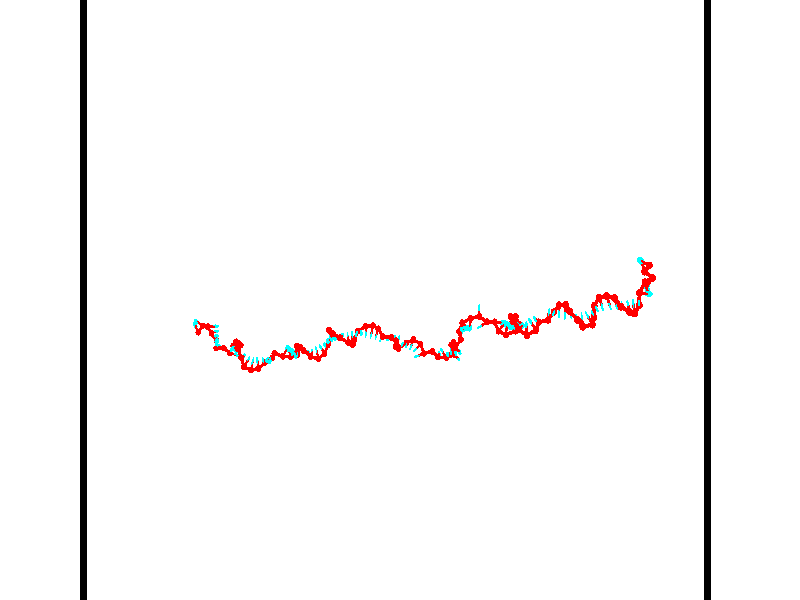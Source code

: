 // switches for output
#declare DRAW_BASES = 1; // possible values are 0, 1; only relevant for DNA ribbons
#declare DRAW_BASES_TYPE = 3; // possible values are 1, 2, 3; only relevant for DNA ribbons
#declare DRAW_FOG = 0; // set to 1 to enable fog

#include "colors.inc"

#include "transforms.inc"
background { rgb <1, 1, 1>}

#default {
   normal{
       ripples 0.25
       frequency 0.20
       turbulence 0.2
       lambda 5
   }
	finish {
		phong 0.1
		phong_size 40.
	}
}

// original window dimensions: 1024x640


// camera settings

camera {
	sky <-0, 1, 0>
	up <-0, 1, 0>
	right 1.6 * <0.99995, 0, 0.00999983>
	location <54.4867, 55, 106.329>
	look_at <55, 55, 55.0001>
	direction <0.513302, 0, -51.3289>
	angle 67.0682
}


# declare cpy_camera_pos = <54.4867, 55, 106.329>;
# if (DRAW_FOG = 1)
fog {
	fog_type 2
	up vnormalize(cpy_camera_pos)
	color rgbt<1,1,1,0.3>
	distance 1e-5
	fog_alt 3e-3
	fog_offset 88
}
# end


// LIGHTS

# declare lum = 6;
global_settings {
	ambient_light rgb lum * <0.05, 0.05, 0.05>
	max_trace_level 15
}# declare cpy_direct_light_amount = 0.25;
light_source
{	1000 * <-0.98995, -1, 1.00995>,
	rgb lum * cpy_direct_light_amount
	parallel
}

light_source
{	1000 * <0.98995, 1, -1.00995>,
	rgb lum * cpy_direct_light_amount
	parallel
}

// strand 0

// nucleotide -1

// particle -1
sphere {
	<36.174759, 52.475880, 49.649334> 0.250000
	pigment { color rgbt <1,0,0,0> }
	no_shadow
}
cylinder {
	<35.964832, 52.791145, 49.520729>,  <35.838879, 52.980305, 49.443565>, 0.100000
	pigment { color rgbt <1,0,0,0> }
	no_shadow
}
cylinder {
	<35.964832, 52.791145, 49.520729>,  <36.174759, 52.475880, 49.649334>, 0.100000
	pigment { color rgbt <1,0,0,0> }
	no_shadow
}

// particle -1
sphere {
	<35.964832, 52.791145, 49.520729> 0.100000
	pigment { color rgbt <1,0,0,0> }
	no_shadow
}
sphere {
	0, 1
	scale<0.080000,0.200000,0.300000>
	matrix <0.500672, 0.591286, 0.632225,
		0.688402, 0.170827, -0.704926,
		-0.524814, 0.788162, -0.321514,
		35.807388, 53.027596, 49.424274>
	pigment { color rgbt <0,1,1,0> }
	no_shadow
}
cylinder {
	<36.648098, 52.998459, 49.798084>,  <36.174759, 52.475880, 49.649334>, 0.130000
	pigment { color rgbt <1,0,0,0> }
	no_shadow
}

// nucleotide -1

// particle -1
sphere {
	<36.648098, 52.998459, 49.798084> 0.250000
	pigment { color rgbt <1,0,0,0> }
	no_shadow
}
cylinder {
	<36.302368, 53.184349, 49.721161>,  <36.094933, 53.295883, 49.675007>, 0.100000
	pigment { color rgbt <1,0,0,0> }
	no_shadow
}
cylinder {
	<36.302368, 53.184349, 49.721161>,  <36.648098, 52.998459, 49.798084>, 0.100000
	pigment { color rgbt <1,0,0,0> }
	no_shadow
}

// particle -1
sphere {
	<36.302368, 53.184349, 49.721161> 0.100000
	pigment { color rgbt <1,0,0,0> }
	no_shadow
}
sphere {
	0, 1
	scale<0.080000,0.200000,0.300000>
	matrix <0.332812, 0.815158, 0.474081,
		0.377077, 0.345756, -0.859224,
		-0.864320, 0.464725, -0.192305,
		36.043072, 53.323765, 49.663471>
	pigment { color rgbt <0,1,1,0> }
	no_shadow
}
cylinder {
	<37.270348, 52.954838, 50.369282>,  <36.648098, 52.998459, 49.798084>, 0.130000
	pigment { color rgbt <1,0,0,0> }
	no_shadow
}

// nucleotide -1

// particle -1
sphere {
	<37.270348, 52.954838, 50.369282> 0.250000
	pigment { color rgbt <1,0,0,0> }
	no_shadow
}
cylinder {
	<37.645840, 52.963070, 50.231667>,  <37.871136, 52.968010, 50.149097>, 0.100000
	pigment { color rgbt <1,0,0,0> }
	no_shadow
}
cylinder {
	<37.645840, 52.963070, 50.231667>,  <37.270348, 52.954838, 50.369282>, 0.100000
	pigment { color rgbt <1,0,0,0> }
	no_shadow
}

// particle -1
sphere {
	<37.645840, 52.963070, 50.231667> 0.100000
	pigment { color rgbt <1,0,0,0> }
	no_shadow
}
sphere {
	0, 1
	scale<0.080000,0.200000,0.300000>
	matrix <0.231136, -0.778063, 0.584118,
		-0.255660, -0.627848, -0.735149,
		0.938730, 0.020584, -0.344038,
		37.927460, 52.969246, 50.128456>
	pigment { color rgbt <0,1,1,0> }
	no_shadow
}
cylinder {
	<37.462555, 52.410549, 49.887005>,  <37.270348, 52.954838, 50.369282>, 0.130000
	pigment { color rgbt <1,0,0,0> }
	no_shadow
}

// nucleotide -1

// particle -1
sphere {
	<37.462555, 52.410549, 49.887005> 0.250000
	pigment { color rgbt <1,0,0,0> }
	no_shadow
}
cylinder {
	<37.790428, 52.506420, 50.095108>,  <37.987152, 52.563942, 50.219971>, 0.100000
	pigment { color rgbt <1,0,0,0> }
	no_shadow
}
cylinder {
	<37.790428, 52.506420, 50.095108>,  <37.462555, 52.410549, 49.887005>, 0.100000
	pigment { color rgbt <1,0,0,0> }
	no_shadow
}

// particle -1
sphere {
	<37.790428, 52.506420, 50.095108> 0.100000
	pigment { color rgbt <1,0,0,0> }
	no_shadow
}
sphere {
	0, 1
	scale<0.080000,0.200000,0.300000>
	matrix <-0.041645, -0.880914, 0.471441,
		0.571300, -0.408099, -0.712090,
		0.819685, 0.239679, 0.520261,
		38.036335, 52.578323, 50.251186>
	pigment { color rgbt <0,1,1,0> }
	no_shadow
}
cylinder {
	<37.938313, 51.863167, 49.890076>,  <37.462555, 52.410549, 49.887005>, 0.130000
	pigment { color rgbt <1,0,0,0> }
	no_shadow
}

// nucleotide -1

// particle -1
sphere {
	<37.938313, 51.863167, 49.890076> 0.250000
	pigment { color rgbt <1,0,0,0> }
	no_shadow
}
cylinder {
	<38.038227, 52.077583, 50.212631>,  <38.098175, 52.206234, 50.406166>, 0.100000
	pigment { color rgbt <1,0,0,0> }
	no_shadow
}
cylinder {
	<38.038227, 52.077583, 50.212631>,  <37.938313, 51.863167, 49.890076>, 0.100000
	pigment { color rgbt <1,0,0,0> }
	no_shadow
}

// particle -1
sphere {
	<38.038227, 52.077583, 50.212631> 0.100000
	pigment { color rgbt <1,0,0,0> }
	no_shadow
}
sphere {
	0, 1
	scale<0.080000,0.200000,0.300000>
	matrix <0.072732, -0.840824, 0.536400,
		0.965566, -0.075334, -0.249012,
		0.249785, 0.536041, 0.806392,
		38.113163, 52.238396, 50.454548>
	pigment { color rgbt <0,1,1,0> }
	no_shadow
}
cylinder {
	<38.013447, 51.285599, 50.246197>,  <37.938313, 51.863167, 49.890076>, 0.130000
	pigment { color rgbt <1,0,0,0> }
	no_shadow
}

// nucleotide -1

// particle -1
sphere {
	<38.013447, 51.285599, 50.246197> 0.250000
	pigment { color rgbt <1,0,0,0> }
	no_shadow
}
cylinder {
	<38.110275, 51.598312, 50.476051>,  <38.168373, 51.785942, 50.613964>, 0.100000
	pigment { color rgbt <1,0,0,0> }
	no_shadow
}
cylinder {
	<38.110275, 51.598312, 50.476051>,  <38.013447, 51.285599, 50.246197>, 0.100000
	pigment { color rgbt <1,0,0,0> }
	no_shadow
}

// particle -1
sphere {
	<38.110275, 51.598312, 50.476051> 0.100000
	pigment { color rgbt <1,0,0,0> }
	no_shadow
}
sphere {
	0, 1
	scale<0.080000,0.200000,0.300000>
	matrix <0.341401, -0.623010, 0.703778,
		0.908212, 0.025821, -0.417714,
		0.242067, 0.781788, 0.574641,
		38.182896, 51.832848, 50.648445>
	pigment { color rgbt <0,1,1,0> }
	no_shadow
}
cylinder {
	<38.730370, 51.281231, 50.270752>,  <38.013447, 51.285599, 50.246197>, 0.130000
	pigment { color rgbt <1,0,0,0> }
	no_shadow
}

// nucleotide -1

// particle -1
sphere {
	<38.730370, 51.281231, 50.270752> 0.250000
	pigment { color rgbt <1,0,0,0> }
	no_shadow
}
cylinder {
	<38.505787, 51.431366, 50.565750>,  <38.371037, 51.521446, 50.742748>, 0.100000
	pigment { color rgbt <1,0,0,0> }
	no_shadow
}
cylinder {
	<38.505787, 51.431366, 50.565750>,  <38.730370, 51.281231, 50.270752>, 0.100000
	pigment { color rgbt <1,0,0,0> }
	no_shadow
}

// particle -1
sphere {
	<38.505787, 51.431366, 50.565750> 0.100000
	pigment { color rgbt <1,0,0,0> }
	no_shadow
}
sphere {
	0, 1
	scale<0.080000,0.200000,0.300000>
	matrix <0.164852, -0.822624, 0.544163,
		0.810920, 0.427100, 0.399992,
		-0.561455, 0.375333, 0.737491,
		38.337349, 51.543964, 50.786999>
	pigment { color rgbt <0,1,1,0> }
	no_shadow
}
cylinder {
	<39.343147, 50.919861, 50.499611>,  <38.730370, 51.281231, 50.270752>, 0.130000
	pigment { color rgbt <1,0,0,0> }
	no_shadow
}

// nucleotide -1

// particle -1
sphere {
	<39.343147, 50.919861, 50.499611> 0.250000
	pigment { color rgbt <1,0,0,0> }
	no_shadow
}
cylinder {
	<39.725689, 50.842018, 50.586800>,  <39.955215, 50.795311, 50.639111>, 0.100000
	pigment { color rgbt <1,0,0,0> }
	no_shadow
}
cylinder {
	<39.725689, 50.842018, 50.586800>,  <39.343147, 50.919861, 50.499611>, 0.100000
	pigment { color rgbt <1,0,0,0> }
	no_shadow
}

// particle -1
sphere {
	<39.725689, 50.842018, 50.586800> 0.100000
	pigment { color rgbt <1,0,0,0> }
	no_shadow
}
sphere {
	0, 1
	scale<0.080000,0.200000,0.300000>
	matrix <0.288433, 0.748128, -0.597589,
		-0.046774, 0.634377, 0.771608,
		0.956357, -0.194605, 0.217968,
		40.012596, 50.783638, 50.652191>
	pigment { color rgbt <0,1,1,0> }
	no_shadow
}
cylinder {
	<39.754593, 51.500244, 50.907787>,  <39.343147, 50.919861, 50.499611>, 0.130000
	pigment { color rgbt <1,0,0,0> }
	no_shadow
}

// nucleotide -1

// particle -1
sphere {
	<39.754593, 51.500244, 50.907787> 0.250000
	pigment { color rgbt <1,0,0,0> }
	no_shadow
}
cylinder {
	<39.929089, 51.260246, 50.639549>,  <40.033787, 51.116245, 50.478607>, 0.100000
	pigment { color rgbt <1,0,0,0> }
	no_shadow
}
cylinder {
	<39.929089, 51.260246, 50.639549>,  <39.754593, 51.500244, 50.907787>, 0.100000
	pigment { color rgbt <1,0,0,0> }
	no_shadow
}

// particle -1
sphere {
	<39.929089, 51.260246, 50.639549> 0.100000
	pigment { color rgbt <1,0,0,0> }
	no_shadow
}
sphere {
	0, 1
	scale<0.080000,0.200000,0.300000>
	matrix <0.202945, 0.791650, -0.576285,
		0.876648, 0.115301, 0.467112,
		0.436236, -0.599997, -0.670598,
		40.059959, 51.080246, 50.438370>
	pigment { color rgbt <0,1,1,0> }
	no_shadow
}
cylinder {
	<40.460514, 51.550655, 50.923206>,  <39.754593, 51.500244, 50.907787>, 0.130000
	pigment { color rgbt <1,0,0,0> }
	no_shadow
}

// nucleotide -1

// particle -1
sphere {
	<40.460514, 51.550655, 50.923206> 0.250000
	pigment { color rgbt <1,0,0,0> }
	no_shadow
}
cylinder {
	<40.292278, 51.483696, 50.566536>,  <40.191338, 51.443520, 50.352535>, 0.100000
	pigment { color rgbt <1,0,0,0> }
	no_shadow
}
cylinder {
	<40.292278, 51.483696, 50.566536>,  <40.460514, 51.550655, 50.923206>, 0.100000
	pigment { color rgbt <1,0,0,0> }
	no_shadow
}

// particle -1
sphere {
	<40.292278, 51.483696, 50.566536> 0.100000
	pigment { color rgbt <1,0,0,0> }
	no_shadow
}
sphere {
	0, 1
	scale<0.080000,0.200000,0.300000>
	matrix <0.116500, 0.964728, -0.236067,
		0.899740, -0.203168, -0.386252,
		-0.420589, -0.167401, -0.891674,
		40.166103, 51.433475, 50.299034>
	pigment { color rgbt <0,1,1,0> }
	no_shadow
}
cylinder {
	<40.463898, 51.718624, 51.602997>,  <40.460514, 51.550655, 50.923206>, 0.130000
	pigment { color rgbt <1,0,0,0> }
	no_shadow
}

// nucleotide -1

// particle -1
sphere {
	<40.463898, 51.718624, 51.602997> 0.250000
	pigment { color rgbt <1,0,0,0> }
	no_shadow
}
cylinder {
	<40.198788, 51.507545, 51.815510>,  <40.039722, 51.380898, 51.943016>, 0.100000
	pigment { color rgbt <1,0,0,0> }
	no_shadow
}
cylinder {
	<40.198788, 51.507545, 51.815510>,  <40.463898, 51.718624, 51.602997>, 0.100000
	pigment { color rgbt <1,0,0,0> }
	no_shadow
}

// particle -1
sphere {
	<40.198788, 51.507545, 51.815510> 0.100000
	pigment { color rgbt <1,0,0,0> }
	no_shadow
}
sphere {
	0, 1
	scale<0.080000,0.200000,0.300000>
	matrix <0.742340, -0.369928, 0.558645,
		-0.098260, 0.764650, 0.636911,
		-0.662779, -0.527698, 0.531281,
		39.999954, 51.349236, 51.974895>
	pigment { color rgbt <0,1,1,0> }
	no_shadow
}
cylinder {
	<40.412037, 51.892380, 52.361294>,  <40.463898, 51.718624, 51.602997>, 0.130000
	pigment { color rgbt <1,0,0,0> }
	no_shadow
}

// nucleotide -1

// particle -1
sphere {
	<40.412037, 51.892380, 52.361294> 0.250000
	pigment { color rgbt <1,0,0,0> }
	no_shadow
}
cylinder {
	<40.371918, 51.530960, 52.194664>,  <40.347847, 51.314106, 52.094685>, 0.100000
	pigment { color rgbt <1,0,0,0> }
	no_shadow
}
cylinder {
	<40.371918, 51.530960, 52.194664>,  <40.412037, 51.892380, 52.361294>, 0.100000
	pigment { color rgbt <1,0,0,0> }
	no_shadow
}

// particle -1
sphere {
	<40.371918, 51.530960, 52.194664> 0.100000
	pigment { color rgbt <1,0,0,0> }
	no_shadow
}
sphere {
	0, 1
	scale<0.080000,0.200000,0.300000>
	matrix <0.721753, -0.354263, 0.594617,
		-0.684844, -0.241024, 0.687674,
		-0.100301, -0.903551, -0.416575,
		40.341827, 51.259895, 52.069691>
	pigment { color rgbt <0,1,1,0> }
	no_shadow
}
cylinder {
	<40.683544, 51.389576, 52.747597>,  <40.412037, 51.892380, 52.361294>, 0.130000
	pigment { color rgbt <1,0,0,0> }
	no_shadow
}

// nucleotide -1

// particle -1
sphere {
	<40.683544, 51.389576, 52.747597> 0.250000
	pigment { color rgbt <1,0,0,0> }
	no_shadow
}
cylinder {
	<40.676178, 51.156761, 52.422417>,  <40.671757, 51.017071, 52.227306>, 0.100000
	pigment { color rgbt <1,0,0,0> }
	no_shadow
}
cylinder {
	<40.676178, 51.156761, 52.422417>,  <40.683544, 51.389576, 52.747597>, 0.100000
	pigment { color rgbt <1,0,0,0> }
	no_shadow
}

// particle -1
sphere {
	<40.676178, 51.156761, 52.422417> 0.100000
	pigment { color rgbt <1,0,0,0> }
	no_shadow
}
sphere {
	0, 1
	scale<0.080000,0.200000,0.300000>
	matrix <0.912778, -0.341618, 0.223906,
		-0.408041, -0.737921, 0.537564,
		-0.018417, -0.582039, -0.812952,
		40.670654, 50.982151, 52.178532>
	pigment { color rgbt <0,1,1,0> }
	no_shadow
}
cylinder {
	<41.003311, 50.765900, 52.929607>,  <40.683544, 51.389576, 52.747597>, 0.130000
	pigment { color rgbt <1,0,0,0> }
	no_shadow
}

// nucleotide -1

// particle -1
sphere {
	<41.003311, 50.765900, 52.929607> 0.250000
	pigment { color rgbt <1,0,0,0> }
	no_shadow
}
cylinder {
	<41.055786, 50.802395, 52.534748>,  <41.087269, 50.824291, 52.297832>, 0.100000
	pigment { color rgbt <1,0,0,0> }
	no_shadow
}
cylinder {
	<41.055786, 50.802395, 52.534748>,  <41.003311, 50.765900, 52.929607>, 0.100000
	pigment { color rgbt <1,0,0,0> }
	no_shadow
}

// particle -1
sphere {
	<41.055786, 50.802395, 52.534748> 0.100000
	pigment { color rgbt <1,0,0,0> }
	no_shadow
}
sphere {
	0, 1
	scale<0.080000,0.200000,0.300000>
	matrix <0.951051, -0.292632, 0.099341,
		-0.279808, -0.951862, -0.125161,
		0.131186, 0.091238, -0.987150,
		41.095142, 50.829765, 52.238602>
	pigment { color rgbt <0,1,1,0> }
	no_shadow
}
cylinder {
	<41.202354, 50.064541, 52.703758>,  <41.003311, 50.765900, 52.929607>, 0.130000
	pigment { color rgbt <1,0,0,0> }
	no_shadow
}

// nucleotide -1

// particle -1
sphere {
	<41.202354, 50.064541, 52.703758> 0.250000
	pigment { color rgbt <1,0,0,0> }
	no_shadow
}
cylinder {
	<41.368290, 50.349251, 52.477032>,  <41.467854, 50.520077, 52.340996>, 0.100000
	pigment { color rgbt <1,0,0,0> }
	no_shadow
}
cylinder {
	<41.368290, 50.349251, 52.477032>,  <41.202354, 50.064541, 52.703758>, 0.100000
	pigment { color rgbt <1,0,0,0> }
	no_shadow
}

// particle -1
sphere {
	<41.368290, 50.349251, 52.477032> 0.100000
	pigment { color rgbt <1,0,0,0> }
	no_shadow
}
sphere {
	0, 1
	scale<0.080000,0.200000,0.300000>
	matrix <0.899953, -0.412802, 0.140285,
		-0.134133, -0.568307, -0.811810,
		0.414841, 0.711774, -0.566820,
		41.492741, 50.562782, 52.306984>
	pigment { color rgbt <0,1,1,0> }
	no_shadow
}
cylinder {
	<41.701851, 49.771477, 52.208965>,  <41.202354, 50.064541, 52.703758>, 0.130000
	pigment { color rgbt <1,0,0,0> }
	no_shadow
}

// nucleotide -1

// particle -1
sphere {
	<41.701851, 49.771477, 52.208965> 0.250000
	pigment { color rgbt <1,0,0,0> }
	no_shadow
}
cylinder {
	<41.802265, 50.154900, 52.262867>,  <41.862514, 50.384953, 52.295208>, 0.100000
	pigment { color rgbt <1,0,0,0> }
	no_shadow
}
cylinder {
	<41.802265, 50.154900, 52.262867>,  <41.701851, 49.771477, 52.208965>, 0.100000
	pigment { color rgbt <1,0,0,0> }
	no_shadow
}

// particle -1
sphere {
	<41.802265, 50.154900, 52.262867> 0.100000
	pigment { color rgbt <1,0,0,0> }
	no_shadow
}
sphere {
	0, 1
	scale<0.080000,0.200000,0.300000>
	matrix <0.959786, -0.264559, 0.093911,
		0.125668, 0.105756, -0.986419,
		0.251034, 0.958553, 0.134750,
		41.877575, 50.442467, 52.303291>
	pigment { color rgbt <0,1,1,0> }
	no_shadow
}
cylinder {
	<42.336891, 49.872498, 52.020916>,  <41.701851, 49.771477, 52.208965>, 0.130000
	pigment { color rgbt <1,0,0,0> }
	no_shadow
}

// nucleotide -1

// particle -1
sphere {
	<42.336891, 49.872498, 52.020916> 0.250000
	pigment { color rgbt <1,0,0,0> }
	no_shadow
}
cylinder {
	<42.309284, 50.226559, 52.204979>,  <42.292721, 50.438995, 52.315414>, 0.100000
	pigment { color rgbt <1,0,0,0> }
	no_shadow
}
cylinder {
	<42.309284, 50.226559, 52.204979>,  <42.336891, 49.872498, 52.020916>, 0.100000
	pigment { color rgbt <1,0,0,0> }
	no_shadow
}

// particle -1
sphere {
	<42.309284, 50.226559, 52.204979> 0.100000
	pigment { color rgbt <1,0,0,0> }
	no_shadow
}
sphere {
	0, 1
	scale<0.080000,0.200000,0.300000>
	matrix <0.988473, -0.001621, 0.151386,
		0.134746, 0.465300, -0.874837,
		-0.069022, 0.885152, 0.460155,
		42.288578, 50.492104, 52.343025>
	pigment { color rgbt <0,1,1,0> }
	no_shadow
}
cylinder {
	<42.833115, 50.276375, 51.712353>,  <42.336891, 49.872498, 52.020916>, 0.130000
	pigment { color rgbt <1,0,0,0> }
	no_shadow
}

// nucleotide -1

// particle -1
sphere {
	<42.833115, 50.276375, 51.712353> 0.250000
	pigment { color rgbt <1,0,0,0> }
	no_shadow
}
cylinder {
	<42.815380, 50.424435, 52.083519>,  <42.804741, 50.513271, 52.306217>, 0.100000
	pigment { color rgbt <1,0,0,0> }
	no_shadow
}
cylinder {
	<42.815380, 50.424435, 52.083519>,  <42.833115, 50.276375, 51.712353>, 0.100000
	pigment { color rgbt <1,0,0,0> }
	no_shadow
}

// particle -1
sphere {
	<42.815380, 50.424435, 52.083519> 0.100000
	pigment { color rgbt <1,0,0,0> }
	no_shadow
}
sphere {
	0, 1
	scale<0.080000,0.200000,0.300000>
	matrix <0.999015, 0.018229, 0.040459,
		-0.001939, 0.928794, -0.370592,
		-0.044334, 0.370148, 0.927914,
		42.802078, 50.535480, 52.361893>
	pigment { color rgbt <0,1,1,0> }
	no_shadow
}
cylinder {
	<43.520874, 50.662724, 51.862171>,  <42.833115, 50.276375, 51.712353>, 0.130000
	pigment { color rgbt <1,0,0,0> }
	no_shadow
}

// nucleotide -1

// particle -1
sphere {
	<43.520874, 50.662724, 51.862171> 0.250000
	pigment { color rgbt <1,0,0,0> }
	no_shadow
}
cylinder {
	<43.347488, 50.596863, 52.216572>,  <43.243458, 50.557346, 52.429211>, 0.100000
	pigment { color rgbt <1,0,0,0> }
	no_shadow
}
cylinder {
	<43.347488, 50.596863, 52.216572>,  <43.520874, 50.662724, 51.862171>, 0.100000
	pigment { color rgbt <1,0,0,0> }
	no_shadow
}

// particle -1
sphere {
	<43.347488, 50.596863, 52.216572> 0.100000
	pigment { color rgbt <1,0,0,0> }
	no_shadow
}
sphere {
	0, 1
	scale<0.080000,0.200000,0.300000>
	matrix <0.900438, -0.118744, 0.418463,
		0.036309, 0.979179, 0.199726,
		-0.433467, -0.164647, 0.886001,
		43.217449, 50.547470, 52.482372>
	pigment { color rgbt <0,1,1,0> }
	no_shadow
}
cylinder {
	<43.815800, 51.045685, 52.375652>,  <43.520874, 50.662724, 51.862171>, 0.130000
	pigment { color rgbt <1,0,0,0> }
	no_shadow
}

// nucleotide -1

// particle -1
sphere {
	<43.815800, 51.045685, 52.375652> 0.250000
	pigment { color rgbt <1,0,0,0> }
	no_shadow
}
cylinder {
	<43.654285, 50.754463, 52.597244>,  <43.557377, 50.579731, 52.730198>, 0.100000
	pigment { color rgbt <1,0,0,0> }
	no_shadow
}
cylinder {
	<43.654285, 50.754463, 52.597244>,  <43.815800, 51.045685, 52.375652>, 0.100000
	pigment { color rgbt <1,0,0,0> }
	no_shadow
}

// particle -1
sphere {
	<43.654285, 50.754463, 52.597244> 0.100000
	pigment { color rgbt <1,0,0,0> }
	no_shadow
}
sphere {
	0, 1
	scale<0.080000,0.200000,0.300000>
	matrix <0.804680, 0.005447, 0.593684,
		-0.435253, 0.685497, 0.583652,
		-0.403789, -0.728055, 0.553976,
		43.533150, 50.536045, 52.763435>
	pigment { color rgbt <0,1,1,0> }
	no_shadow
}
cylinder {
	<44.556030, 50.809505, 52.296352>,  <43.815800, 51.045685, 52.375652>, 0.130000
	pigment { color rgbt <1,0,0,0> }
	no_shadow
}

// nucleotide -1

// particle -1
sphere {
	<44.556030, 50.809505, 52.296352> 0.250000
	pigment { color rgbt <1,0,0,0> }
	no_shadow
}
cylinder {
	<44.754803, 51.140987, 52.193356>,  <44.874065, 51.339878, 52.131557>, 0.100000
	pigment { color rgbt <1,0,0,0> }
	no_shadow
}
cylinder {
	<44.754803, 51.140987, 52.193356>,  <44.556030, 50.809505, 52.296352>, 0.100000
	pigment { color rgbt <1,0,0,0> }
	no_shadow
}

// particle -1
sphere {
	<44.754803, 51.140987, 52.193356> 0.100000
	pigment { color rgbt <1,0,0,0> }
	no_shadow
}
sphere {
	0, 1
	scale<0.080000,0.200000,0.300000>
	matrix <0.570866, -0.088698, 0.816238,
		0.653583, -0.552610, -0.517157,
		0.496932, 0.828707, -0.257495,
		44.903881, 51.389599, 52.116108>
	pigment { color rgbt <0,1,1,0> }
	no_shadow
}
cylinder {
	<45.214268, 50.763172, 52.045128>,  <44.556030, 50.809505, 52.296352>, 0.130000
	pigment { color rgbt <1,0,0,0> }
	no_shadow
}

// nucleotide -1

// particle -1
sphere {
	<45.214268, 50.763172, 52.045128> 0.250000
	pigment { color rgbt <1,0,0,0> }
	no_shadow
}
cylinder {
	<45.156803, 51.100380, 52.252464>,  <45.122326, 51.302704, 52.376865>, 0.100000
	pigment { color rgbt <1,0,0,0> }
	no_shadow
}
cylinder {
	<45.156803, 51.100380, 52.252464>,  <45.214268, 50.763172, 52.045128>, 0.100000
	pigment { color rgbt <1,0,0,0> }
	no_shadow
}

// particle -1
sphere {
	<45.156803, 51.100380, 52.252464> 0.100000
	pigment { color rgbt <1,0,0,0> }
	no_shadow
}
sphere {
	0, 1
	scale<0.080000,0.200000,0.300000>
	matrix <0.547136, -0.368789, 0.751423,
		0.824624, 0.391552, -0.408267,
		-0.143657, 0.843019, 0.518344,
		45.113705, 51.353287, 52.407967>
	pigment { color rgbt <0,1,1,0> }
	no_shadow
}
cylinder {
	<45.835506, 50.916222, 52.332050>,  <45.214268, 50.763172, 52.045128>, 0.130000
	pigment { color rgbt <1,0,0,0> }
	no_shadow
}

// nucleotide -1

// particle -1
sphere {
	<45.835506, 50.916222, 52.332050> 0.250000
	pigment { color rgbt <1,0,0,0> }
	no_shadow
}
cylinder {
	<45.570133, 51.116066, 52.554852>,  <45.410912, 51.235973, 52.688534>, 0.100000
	pigment { color rgbt <1,0,0,0> }
	no_shadow
}
cylinder {
	<45.570133, 51.116066, 52.554852>,  <45.835506, 50.916222, 52.332050>, 0.100000
	pigment { color rgbt <1,0,0,0> }
	no_shadow
}

// particle -1
sphere {
	<45.570133, 51.116066, 52.554852> 0.100000
	pigment { color rgbt <1,0,0,0> }
	no_shadow
}
sphere {
	0, 1
	scale<0.080000,0.200000,0.300000>
	matrix <0.461214, -0.313126, 0.830201,
		0.589187, 0.807678, -0.022689,
		-0.663431, 0.499608, 0.557002,
		45.371105, 51.265949, 52.721951>
	pigment { color rgbt <0,1,1,0> }
	no_shadow
}
cylinder {
	<46.152077, 51.512058, 52.689163>,  <45.835506, 50.916222, 52.332050>, 0.130000
	pigment { color rgbt <1,0,0,0> }
	no_shadow
}

// nucleotide -1

// particle -1
sphere {
	<46.152077, 51.512058, 52.689163> 0.250000
	pigment { color rgbt <1,0,0,0> }
	no_shadow
}
cylinder {
	<45.849598, 51.291805, 52.830566>,  <45.668110, 51.159653, 52.915409>, 0.100000
	pigment { color rgbt <1,0,0,0> }
	no_shadow
}
cylinder {
	<45.849598, 51.291805, 52.830566>,  <46.152077, 51.512058, 52.689163>, 0.100000
	pigment { color rgbt <1,0,0,0> }
	no_shadow
}

// particle -1
sphere {
	<45.849598, 51.291805, 52.830566> 0.100000
	pigment { color rgbt <1,0,0,0> }
	no_shadow
}
sphere {
	0, 1
	scale<0.080000,0.200000,0.300000>
	matrix <0.564999, -0.276935, 0.777228,
		-0.330068, 0.787470, 0.520524,
		-0.756196, -0.550634, 0.353512,
		45.622738, 51.126614, 52.936619>
	pigment { color rgbt <0,1,1,0> }
	no_shadow
}
cylinder {
	<45.967506, 51.643265, 53.356831>,  <46.152077, 51.512058, 52.689163>, 0.130000
	pigment { color rgbt <1,0,0,0> }
	no_shadow
}

// nucleotide -1

// particle -1
sphere {
	<45.967506, 51.643265, 53.356831> 0.250000
	pigment { color rgbt <1,0,0,0> }
	no_shadow
}
cylinder {
	<45.911888, 51.256714, 53.270321>,  <45.878517, 51.024784, 53.218414>, 0.100000
	pigment { color rgbt <1,0,0,0> }
	no_shadow
}
cylinder {
	<45.911888, 51.256714, 53.270321>,  <45.967506, 51.643265, 53.356831>, 0.100000
	pigment { color rgbt <1,0,0,0> }
	no_shadow
}

// particle -1
sphere {
	<45.911888, 51.256714, 53.270321> 0.100000
	pigment { color rgbt <1,0,0,0> }
	no_shadow
}
sphere {
	0, 1
	scale<0.080000,0.200000,0.300000>
	matrix <0.552645, -0.256948, 0.792819,
		-0.821737, -0.009288, 0.569792,
		-0.139043, -0.966380, -0.216277,
		45.870174, 50.966801, 53.205437>
	pigment { color rgbt <0,1,1,0> }
	no_shadow
}
cylinder {
	<46.564648, 51.310856, 53.384102>,  <45.967506, 51.643265, 53.356831>, 0.130000
	pigment { color rgbt <1,0,0,0> }
	no_shadow
}

// nucleotide -1

// particle -1
sphere {
	<46.564648, 51.310856, 53.384102> 0.250000
	pigment { color rgbt <1,0,0,0> }
	no_shadow
}
cylinder {
	<46.748821, 51.203949, 53.045502>,  <46.859325, 51.139805, 52.842342>, 0.100000
	pigment { color rgbt <1,0,0,0> }
	no_shadow
}
cylinder {
	<46.748821, 51.203949, 53.045502>,  <46.564648, 51.310856, 53.384102>, 0.100000
	pigment { color rgbt <1,0,0,0> }
	no_shadow
}

// particle -1
sphere {
	<46.748821, 51.203949, 53.045502> 0.100000
	pigment { color rgbt <1,0,0,0> }
	no_shadow
}
sphere {
	0, 1
	scale<0.080000,0.200000,0.300000>
	matrix <0.860041, 0.370466, 0.350833,
		0.219834, -0.889564, 0.400437,
		0.460437, -0.267267, -0.846502,
		46.886951, 51.123768, 52.791550>
	pigment { color rgbt <0,1,1,0> }
	no_shadow
}
cylinder {
	<47.213024, 50.874310, 53.554039>,  <46.564648, 51.310856, 53.384102>, 0.130000
	pigment { color rgbt <1,0,0,0> }
	no_shadow
}

// nucleotide -1

// particle -1
sphere {
	<47.213024, 50.874310, 53.554039> 0.250000
	pigment { color rgbt <1,0,0,0> }
	no_shadow
}
cylinder {
	<47.231556, 51.053123, 53.196712>,  <47.242676, 51.160412, 52.982315>, 0.100000
	pigment { color rgbt <1,0,0,0> }
	no_shadow
}
cylinder {
	<47.231556, 51.053123, 53.196712>,  <47.213024, 50.874310, 53.554039>, 0.100000
	pigment { color rgbt <1,0,0,0> }
	no_shadow
}

// particle -1
sphere {
	<47.231556, 51.053123, 53.196712> 0.100000
	pigment { color rgbt <1,0,0,0> }
	no_shadow
}
sphere {
	0, 1
	scale<0.080000,0.200000,0.300000>
	matrix <0.901415, 0.366662, 0.230241,
		0.430471, -0.815915, -0.385976,
		0.046334, 0.447036, -0.893315,
		47.245457, 51.187233, 52.928719>
	pigment { color rgbt <0,1,1,0> }
	no_shadow
}
cylinder {
	<47.852245, 50.688599, 53.168839>,  <47.213024, 50.874310, 53.554039>, 0.130000
	pigment { color rgbt <1,0,0,0> }
	no_shadow
}

// nucleotide -1

// particle -1
sphere {
	<47.852245, 50.688599, 53.168839> 0.250000
	pigment { color rgbt <1,0,0,0> }
	no_shadow
}
cylinder {
	<47.736210, 51.062088, 53.084930>,  <47.666588, 51.286182, 53.034588>, 0.100000
	pigment { color rgbt <1,0,0,0> }
	no_shadow
}
cylinder {
	<47.736210, 51.062088, 53.084930>,  <47.852245, 50.688599, 53.168839>, 0.100000
	pigment { color rgbt <1,0,0,0> }
	no_shadow
}

// particle -1
sphere {
	<47.736210, 51.062088, 53.084930> 0.100000
	pigment { color rgbt <1,0,0,0> }
	no_shadow
}
sphere {
	0, 1
	scale<0.080000,0.200000,0.300000>
	matrix <0.944212, 0.314967, 0.096221,
		0.155914, -0.170152, -0.973005,
		-0.290092, 0.933726, -0.209767,
		47.649181, 51.342205, 53.021999>
	pigment { color rgbt <0,1,1,0> }
	no_shadow
}
cylinder {
	<48.323376, 51.047974, 52.621456>,  <47.852245, 50.688599, 53.168839>, 0.130000
	pigment { color rgbt <1,0,0,0> }
	no_shadow
}

// nucleotide -1

// particle -1
sphere {
	<48.323376, 51.047974, 52.621456> 0.250000
	pigment { color rgbt <1,0,0,0> }
	no_shadow
}
cylinder {
	<48.149826, 51.323654, 52.853577>,  <48.045696, 51.489063, 52.992851>, 0.100000
	pigment { color rgbt <1,0,0,0> }
	no_shadow
}
cylinder {
	<48.149826, 51.323654, 52.853577>,  <48.323376, 51.047974, 52.621456>, 0.100000
	pigment { color rgbt <1,0,0,0> }
	no_shadow
}

// particle -1
sphere {
	<48.149826, 51.323654, 52.853577> 0.100000
	pigment { color rgbt <1,0,0,0> }
	no_shadow
}
sphere {
	0, 1
	scale<0.080000,0.200000,0.300000>
	matrix <0.899598, 0.366945, 0.236800,
		-0.049737, 0.624783, -0.779213,
		-0.433877, 0.689201, 0.580304,
		48.019665, 51.530415, 53.027668>
	pigment { color rgbt <0,1,1,0> }
	no_shadow
}
cylinder {
	<48.598969, 51.662354, 52.402760>,  <48.323376, 51.047974, 52.621456>, 0.130000
	pigment { color rgbt <1,0,0,0> }
	no_shadow
}

// nucleotide -1

// particle -1
sphere {
	<48.598969, 51.662354, 52.402760> 0.250000
	pigment { color rgbt <1,0,0,0> }
	no_shadow
}
cylinder {
	<48.477329, 51.681812, 52.783318>,  <48.404346, 51.693485, 53.011654>, 0.100000
	pigment { color rgbt <1,0,0,0> }
	no_shadow
}
cylinder {
	<48.477329, 51.681812, 52.783318>,  <48.598969, 51.662354, 52.402760>, 0.100000
	pigment { color rgbt <1,0,0,0> }
	no_shadow
}

// particle -1
sphere {
	<48.477329, 51.681812, 52.783318> 0.100000
	pigment { color rgbt <1,0,0,0> }
	no_shadow
}
sphere {
	0, 1
	scale<0.080000,0.200000,0.300000>
	matrix <0.879373, 0.398420, 0.260701,
		-0.366374, 0.915912, -0.163934,
		-0.304094, 0.048645, 0.951399,
		48.386101, 51.696407, 53.068737>
	pigment { color rgbt <0,1,1,0> }
	no_shadow
}
cylinder {
	<48.951851, 52.321129, 52.465107>,  <48.598969, 51.662354, 52.402760>, 0.130000
	pigment { color rgbt <1,0,0,0> }
	no_shadow
}

// nucleotide -1

// particle -1
sphere {
	<48.951851, 52.321129, 52.465107> 0.250000
	pigment { color rgbt <1,0,0,0> }
	no_shadow
}
cylinder {
	<48.803448, 52.136227, 52.787270>,  <48.714405, 52.025284, 52.980568>, 0.100000
	pigment { color rgbt <1,0,0,0> }
	no_shadow
}
cylinder {
	<48.803448, 52.136227, 52.787270>,  <48.951851, 52.321129, 52.465107>, 0.100000
	pigment { color rgbt <1,0,0,0> }
	no_shadow
}

// particle -1
sphere {
	<48.803448, 52.136227, 52.787270> 0.100000
	pigment { color rgbt <1,0,0,0> }
	no_shadow
}
sphere {
	0, 1
	scale<0.080000,0.200000,0.300000>
	matrix <0.745045, 0.369537, 0.555293,
		-0.554314, 0.806078, 0.207302,
		-0.371004, -0.462256, 0.805404,
		48.692146, 51.997551, 53.028893>
	pigment { color rgbt <0,1,1,0> }
	no_shadow
}
cylinder {
	<48.741764, 52.787502, 53.017670>,  <48.951851, 52.321129, 52.465107>, 0.130000
	pigment { color rgbt <1,0,0,0> }
	no_shadow
}

// nucleotide -1

// particle -1
sphere {
	<48.741764, 52.787502, 53.017670> 0.250000
	pigment { color rgbt <1,0,0,0> }
	no_shadow
}
cylinder {
	<48.862118, 52.433975, 53.160965>,  <48.934330, 52.221859, 53.246941>, 0.100000
	pigment { color rgbt <1,0,0,0> }
	no_shadow
}
cylinder {
	<48.862118, 52.433975, 53.160965>,  <48.741764, 52.787502, 53.017670>, 0.100000
	pigment { color rgbt <1,0,0,0> }
	no_shadow
}

// particle -1
sphere {
	<48.862118, 52.433975, 53.160965> 0.100000
	pigment { color rgbt <1,0,0,0> }
	no_shadow
}
sphere {
	0, 1
	scale<0.080000,0.200000,0.300000>
	matrix <0.747217, 0.451892, 0.487299,
		-0.592569, 0.121061, 0.796371,
		0.300881, -0.883820, 0.358236,
		48.952381, 52.168831, 53.268436>
	pigment { color rgbt <0,1,1,0> }
	no_shadow
}
cylinder {
	<48.881317, 52.803848, 53.758106>,  <48.741764, 52.787502, 53.017670>, 0.130000
	pigment { color rgbt <1,0,0,0> }
	no_shadow
}

// nucleotide -1

// particle -1
sphere {
	<48.881317, 52.803848, 53.758106> 0.250000
	pigment { color rgbt <1,0,0,0> }
	no_shadow
}
cylinder {
	<49.103825, 52.498569, 53.626595>,  <49.237328, 52.315403, 53.547688>, 0.100000
	pigment { color rgbt <1,0,0,0> }
	no_shadow
}
cylinder {
	<49.103825, 52.498569, 53.626595>,  <48.881317, 52.803848, 53.758106>, 0.100000
	pigment { color rgbt <1,0,0,0> }
	no_shadow
}

// particle -1
sphere {
	<49.103825, 52.498569, 53.626595> 0.100000
	pigment { color rgbt <1,0,0,0> }
	no_shadow
}
sphere {
	0, 1
	scale<0.080000,0.200000,0.300000>
	matrix <0.753650, 0.296637, 0.586532,
		-0.350114, -0.574049, 0.740194,
		0.556267, -0.763200, -0.328775,
		49.270706, 52.269611, 53.527962>
	pigment { color rgbt <0,1,1,0> }
	no_shadow
}
cylinder {
	<49.243679, 52.578224, 54.329353>,  <48.881317, 52.803848, 53.758106>, 0.130000
	pigment { color rgbt <1,0,0,0> }
	no_shadow
}

// nucleotide -1

// particle -1
sphere {
	<49.243679, 52.578224, 54.329353> 0.250000
	pigment { color rgbt <1,0,0,0> }
	no_shadow
}
cylinder {
	<49.462933, 52.423470, 54.032742>,  <49.594486, 52.330616, 53.854774>, 0.100000
	pigment { color rgbt <1,0,0,0> }
	no_shadow
}
cylinder {
	<49.462933, 52.423470, 54.032742>,  <49.243679, 52.578224, 54.329353>, 0.100000
	pigment { color rgbt <1,0,0,0> }
	no_shadow
}

// particle -1
sphere {
	<49.462933, 52.423470, 54.032742> 0.100000
	pigment { color rgbt <1,0,0,0> }
	no_shadow
}
sphere {
	0, 1
	scale<0.080000,0.200000,0.300000>
	matrix <0.835371, 0.209495, 0.508199,
		-0.041266, -0.898016, 0.438023,
		0.548135, -0.386883, -0.741532,
		49.627373, 52.307404, 53.810284>
	pigment { color rgbt <0,1,1,0> }
	no_shadow
}
cylinder {
	<49.850155, 52.314690, 54.647831>,  <49.243679, 52.578224, 54.329353>, 0.130000
	pigment { color rgbt <1,0,0,0> }
	no_shadow
}

// nucleotide -1

// particle -1
sphere {
	<49.850155, 52.314690, 54.647831> 0.250000
	pigment { color rgbt <1,0,0,0> }
	no_shadow
}
cylinder {
	<49.951344, 52.388901, 54.268024>,  <50.012058, 52.433426, 54.040138>, 0.100000
	pigment { color rgbt <1,0,0,0> }
	no_shadow
}
cylinder {
	<49.951344, 52.388901, 54.268024>,  <49.850155, 52.314690, 54.647831>, 0.100000
	pigment { color rgbt <1,0,0,0> }
	no_shadow
}

// particle -1
sphere {
	<49.951344, 52.388901, 54.268024> 0.100000
	pigment { color rgbt <1,0,0,0> }
	no_shadow
}
sphere {
	0, 1
	scale<0.080000,0.200000,0.300000>
	matrix <0.953627, 0.117634, 0.277052,
		0.163095, -0.975573, -0.147162,
		0.252973, 0.185524, -0.949518,
		50.027237, 52.444557, 53.983170>
	pigment { color rgbt <0,1,1,0> }
	no_shadow
}
cylinder {
	<50.561085, 51.963089, 54.528130>,  <49.850155, 52.314690, 54.647831>, 0.130000
	pigment { color rgbt <1,0,0,0> }
	no_shadow
}

// nucleotide -1

// particle -1
sphere {
	<50.561085, 51.963089, 54.528130> 0.250000
	pigment { color rgbt <1,0,0,0> }
	no_shadow
}
cylinder {
	<50.513889, 52.220970, 54.226021>,  <50.485573, 52.375698, 54.044758>, 0.100000
	pigment { color rgbt <1,0,0,0> }
	no_shadow
}
cylinder {
	<50.513889, 52.220970, 54.226021>,  <50.561085, 51.963089, 54.528130>, 0.100000
	pigment { color rgbt <1,0,0,0> }
	no_shadow
}

// particle -1
sphere {
	<50.513889, 52.220970, 54.226021> 0.100000
	pigment { color rgbt <1,0,0,0> }
	no_shadow
}
sphere {
	0, 1
	scale<0.080000,0.200000,0.300000>
	matrix <0.992764, 0.059495, -0.104304,
		-0.022311, -0.762111, -0.647062,
		-0.117988, 0.644708, -0.755269,
		50.478493, 52.414383, 53.999439>
	pigment { color rgbt <0,1,1,0> }
	no_shadow
}
cylinder {
	<50.920429, 51.781345, 53.924625>,  <50.561085, 51.963089, 54.528130>, 0.130000
	pigment { color rgbt <1,0,0,0> }
	no_shadow
}

// nucleotide -1

// particle -1
sphere {
	<50.920429, 51.781345, 53.924625> 0.250000
	pigment { color rgbt <1,0,0,0> }
	no_shadow
}
cylinder {
	<50.889088, 52.179928, 53.912354>,  <50.870281, 52.419075, 53.904991>, 0.100000
	pigment { color rgbt <1,0,0,0> }
	no_shadow
}
cylinder {
	<50.889088, 52.179928, 53.912354>,  <50.920429, 51.781345, 53.924625>, 0.100000
	pigment { color rgbt <1,0,0,0> }
	no_shadow
}

// particle -1
sphere {
	<50.889088, 52.179928, 53.912354> 0.100000
	pigment { color rgbt <1,0,0,0> }
	no_shadow
}
sphere {
	0, 1
	scale<0.080000,0.200000,0.300000>
	matrix <0.970223, 0.069146, -0.232134,
		-0.229189, -0.047952, -0.972200,
		-0.078355, 0.996453, -0.030677,
		50.865582, 52.478863, 53.903149>
	pigment { color rgbt <0,1,1,0> }
	no_shadow
}
cylinder {
	<51.001900, 52.071404, 53.218292>,  <50.920429, 51.781345, 53.924625>, 0.130000
	pigment { color rgbt <1,0,0,0> }
	no_shadow
}

// nucleotide -1

// particle -1
sphere {
	<51.001900, 52.071404, 53.218292> 0.250000
	pigment { color rgbt <1,0,0,0> }
	no_shadow
}
cylinder {
	<51.122139, 52.347637, 53.481422>,  <51.194283, 52.513378, 53.639301>, 0.100000
	pigment { color rgbt <1,0,0,0> }
	no_shadow
}
cylinder {
	<51.122139, 52.347637, 53.481422>,  <51.001900, 52.071404, 53.218292>, 0.100000
	pigment { color rgbt <1,0,0,0> }
	no_shadow
}

// particle -1
sphere {
	<51.122139, 52.347637, 53.481422> 0.100000
	pigment { color rgbt <1,0,0,0> }
	no_shadow
}
sphere {
	0, 1
	scale<0.080000,0.200000,0.300000>
	matrix <0.946076, -0.128590, -0.297330,
		-0.120742, 0.711729, -0.691999,
		0.300603, 0.690584, 0.657824,
		51.212318, 52.554813, 53.678768>
	pigment { color rgbt <0,1,1,0> }
	no_shadow
}
cylinder {
	<51.299599, 52.712330, 52.887695>,  <51.001900, 52.071404, 53.218292>, 0.130000
	pigment { color rgbt <1,0,0,0> }
	no_shadow
}

// nucleotide -1

// particle -1
sphere {
	<51.299599, 52.712330, 52.887695> 0.250000
	pigment { color rgbt <1,0,0,0> }
	no_shadow
}
cylinder {
	<51.475437, 52.638702, 53.239349>,  <51.580940, 52.594524, 53.450340>, 0.100000
	pigment { color rgbt <1,0,0,0> }
	no_shadow
}
cylinder {
	<51.475437, 52.638702, 53.239349>,  <51.299599, 52.712330, 52.887695>, 0.100000
	pigment { color rgbt <1,0,0,0> }
	no_shadow
}

// particle -1
sphere {
	<51.475437, 52.638702, 53.239349> 0.100000
	pigment { color rgbt <1,0,0,0> }
	no_shadow
}
sphere {
	0, 1
	scale<0.080000,0.200000,0.300000>
	matrix <0.878526, -0.115602, -0.463496,
		0.186944, 0.976092, 0.110890,
		0.439595, -0.184067, 0.879133,
		51.607315, 52.583481, 53.503090>
	pigment { color rgbt <0,1,1,0> }
	no_shadow
}
cylinder {
	<51.995617, 53.058071, 52.989712>,  <51.299599, 52.712330, 52.887695>, 0.130000
	pigment { color rgbt <1,0,0,0> }
	no_shadow
}

// nucleotide -1

// particle -1
sphere {
	<51.995617, 53.058071, 52.989712> 0.250000
	pigment { color rgbt <1,0,0,0> }
	no_shadow
}
cylinder {
	<52.000504, 52.728451, 53.216263>,  <52.003437, 52.530678, 53.352196>, 0.100000
	pigment { color rgbt <1,0,0,0> }
	no_shadow
}
cylinder {
	<52.000504, 52.728451, 53.216263>,  <51.995617, 53.058071, 52.989712>, 0.100000
	pigment { color rgbt <1,0,0,0> }
	no_shadow
}

// particle -1
sphere {
	<52.000504, 52.728451, 53.216263> 0.100000
	pigment { color rgbt <1,0,0,0> }
	no_shadow
}
sphere {
	0, 1
	scale<0.080000,0.200000,0.300000>
	matrix <0.965015, -0.138643, -0.222539,
		0.261908, 0.549284, 0.793531,
		0.012220, -0.824054, 0.566379,
		52.004169, 52.481236, 53.386177>
	pigment { color rgbt <0,1,1,0> }
	no_shadow
}
cylinder {
	<52.640457, 53.134571, 53.220894>,  <51.995617, 53.058071, 52.989712>, 0.130000
	pigment { color rgbt <1,0,0,0> }
	no_shadow
}

// nucleotide -1

// particle -1
sphere {
	<52.640457, 53.134571, 53.220894> 0.250000
	pigment { color rgbt <1,0,0,0> }
	no_shadow
}
cylinder {
	<52.548000, 52.746571, 53.250999>,  <52.492527, 52.513771, 53.269062>, 0.100000
	pigment { color rgbt <1,0,0,0> }
	no_shadow
}
cylinder {
	<52.548000, 52.746571, 53.250999>,  <52.640457, 53.134571, 53.220894>, 0.100000
	pigment { color rgbt <1,0,0,0> }
	no_shadow
}

// particle -1
sphere {
	<52.548000, 52.746571, 53.250999> 0.100000
	pigment { color rgbt <1,0,0,0> }
	no_shadow
}
sphere {
	0, 1
	scale<0.080000,0.200000,0.300000>
	matrix <0.954627, -0.241044, -0.174890,
		0.187786, 0.031425, 0.981707,
		-0.231139, -0.970005, 0.075264,
		52.478661, 52.455570, 53.273579>
	pigment { color rgbt <0,1,1,0> }
	no_shadow
}
cylinder {
	<53.113079, 52.898167, 53.629517>,  <52.640457, 53.134571, 53.220894>, 0.130000
	pigment { color rgbt <1,0,0,0> }
	no_shadow
}

// nucleotide -1

// particle -1
sphere {
	<53.113079, 52.898167, 53.629517> 0.250000
	pigment { color rgbt <1,0,0,0> }
	no_shadow
}
cylinder {
	<52.990158, 52.572853, 53.431873>,  <52.916405, 52.377666, 53.313290>, 0.100000
	pigment { color rgbt <1,0,0,0> }
	no_shadow
}
cylinder {
	<52.990158, 52.572853, 53.431873>,  <53.113079, 52.898167, 53.629517>, 0.100000
	pigment { color rgbt <1,0,0,0> }
	no_shadow
}

// particle -1
sphere {
	<52.990158, 52.572853, 53.431873> 0.100000
	pigment { color rgbt <1,0,0,0> }
	no_shadow
}
sphere {
	0, 1
	scale<0.080000,0.200000,0.300000>
	matrix <0.950695, -0.239573, -0.196935,
		0.041789, -0.530262, 0.846803,
		-0.307298, -0.813282, -0.494106,
		52.897968, 52.328869, 53.283642>
	pigment { color rgbt <0,1,1,0> }
	no_shadow
}
cylinder {
	<53.507092, 52.373829, 53.980549>,  <53.113079, 52.898167, 53.629517>, 0.130000
	pigment { color rgbt <1,0,0,0> }
	no_shadow
}

// nucleotide -1

// particle -1
sphere {
	<53.507092, 52.373829, 53.980549> 0.250000
	pigment { color rgbt <1,0,0,0> }
	no_shadow
}
cylinder {
	<53.398682, 52.230911, 53.623028>,  <53.333637, 52.145161, 53.408516>, 0.100000
	pigment { color rgbt <1,0,0,0> }
	no_shadow
}
cylinder {
	<53.398682, 52.230911, 53.623028>,  <53.507092, 52.373829, 53.980549>, 0.100000
	pigment { color rgbt <1,0,0,0> }
	no_shadow
}

// particle -1
sphere {
	<53.398682, 52.230911, 53.623028> 0.100000
	pigment { color rgbt <1,0,0,0> }
	no_shadow
}
sphere {
	0, 1
	scale<0.080000,0.200000,0.300000>
	matrix <0.937421, -0.308853, -0.160787,
		-0.218607, -0.881450, 0.418637,
		-0.271022, -0.357290, -0.893807,
		53.317375, 52.123726, 53.354885>
	pigment { color rgbt <0,1,1,0> }
	no_shadow
}
cylinder {
	<54.248856, 52.289169, 53.920242>,  <53.507092, 52.373829, 53.980549>, 0.130000
	pigment { color rgbt <1,0,0,0> }
	no_shadow
}

// nucleotide -1

// particle -1
sphere {
	<54.248856, 52.289169, 53.920242> 0.250000
	pigment { color rgbt <1,0,0,0> }
	no_shadow
}
cylinder {
	<54.066856, 52.230598, 53.568893>,  <53.957657, 52.195454, 53.358086>, 0.100000
	pigment { color rgbt <1,0,0,0> }
	no_shadow
}
cylinder {
	<54.066856, 52.230598, 53.568893>,  <54.248856, 52.289169, 53.920242>, 0.100000
	pigment { color rgbt <1,0,0,0> }
	no_shadow
}

// particle -1
sphere {
	<54.066856, 52.230598, 53.568893> 0.100000
	pigment { color rgbt <1,0,0,0> }
	no_shadow
}
sphere {
	0, 1
	scale<0.080000,0.200000,0.300000>
	matrix <0.889262, -0.022901, -0.456824,
		0.046778, -0.988956, 0.140636,
		-0.454999, -0.146431, -0.878369,
		53.930355, 52.186668, 53.305382>
	pigment { color rgbt <0,1,1,0> }
	no_shadow
}
cylinder {
	<54.685036, 52.028759, 53.501842>,  <54.248856, 52.289169, 53.920242>, 0.130000
	pigment { color rgbt <1,0,0,0> }
	no_shadow
}

// nucleotide -1

// particle -1
sphere {
	<54.685036, 52.028759, 53.501842> 0.250000
	pigment { color rgbt <1,0,0,0> }
	no_shadow
}
cylinder {
	<54.426674, 52.113541, 53.208481>,  <54.271656, 52.164410, 53.032463>, 0.100000
	pigment { color rgbt <1,0,0,0> }
	no_shadow
}
cylinder {
	<54.426674, 52.113541, 53.208481>,  <54.685036, 52.028759, 53.501842>, 0.100000
	pigment { color rgbt <1,0,0,0> }
	no_shadow
}

// particle -1
sphere {
	<54.426674, 52.113541, 53.208481> 0.100000
	pigment { color rgbt <1,0,0,0> }
	no_shadow
}
sphere {
	0, 1
	scale<0.080000,0.200000,0.300000>
	matrix <0.743842, -0.041438, -0.667070,
		-0.171779, -0.976401, -0.130894,
		-0.645904, 0.211953, -0.733406,
		54.232903, 52.177128, 52.988461>
	pigment { color rgbt <0,1,1,0> }
	no_shadow
}
cylinder {
	<54.841122, 51.521000, 52.982372>,  <54.685036, 52.028759, 53.501842>, 0.130000
	pigment { color rgbt <1,0,0,0> }
	no_shadow
}

// nucleotide -1

// particle -1
sphere {
	<54.841122, 51.521000, 52.982372> 0.250000
	pigment { color rgbt <1,0,0,0> }
	no_shadow
}
cylinder {
	<54.719673, 51.869785, 52.828758>,  <54.646805, 52.079056, 52.736588>, 0.100000
	pigment { color rgbt <1,0,0,0> }
	no_shadow
}
cylinder {
	<54.719673, 51.869785, 52.828758>,  <54.841122, 51.521000, 52.982372>, 0.100000
	pigment { color rgbt <1,0,0,0> }
	no_shadow
}

// particle -1
sphere {
	<54.719673, 51.869785, 52.828758> 0.100000
	pigment { color rgbt <1,0,0,0> }
	no_shadow
}
sphere {
	0, 1
	scale<0.080000,0.200000,0.300000>
	matrix <0.865883, 0.084334, -0.493086,
		-0.397568, -0.482244, -0.780628,
		-0.303622, 0.871968, -0.384039,
		54.628586, 52.131374, 52.713547>
	pigment { color rgbt <0,1,1,0> }
	no_shadow
}
cylinder {
	<54.623146, 51.524593, 52.156441>,  <54.841122, 51.521000, 52.982372>, 0.130000
	pigment { color rgbt <1,0,0,0> }
	no_shadow
}

// nucleotide -1

// particle -1
sphere {
	<54.623146, 51.524593, 52.156441> 0.250000
	pigment { color rgbt <1,0,0,0> }
	no_shadow
}
cylinder {
	<54.780685, 51.859356, 52.308483>,  <54.875210, 52.060211, 52.399708>, 0.100000
	pigment { color rgbt <1,0,0,0> }
	no_shadow
}
cylinder {
	<54.780685, 51.859356, 52.308483>,  <54.623146, 51.524593, 52.156441>, 0.100000
	pigment { color rgbt <1,0,0,0> }
	no_shadow
}

// particle -1
sphere {
	<54.780685, 51.859356, 52.308483> 0.100000
	pigment { color rgbt <1,0,0,0> }
	no_shadow
}
sphere {
	0, 1
	scale<0.080000,0.200000,0.300000>
	matrix <0.857285, -0.185278, -0.480349,
		-0.331581, 0.515041, -0.790435,
		0.393849, 0.836902, 0.380102,
		54.898842, 52.110428, 52.422512>
	pigment { color rgbt <0,1,1,0> }
	no_shadow
}
cylinder {
	<54.881443, 51.321110, 51.478954>,  <54.623146, 51.524593, 52.156441>, 0.130000
	pigment { color rgbt <1,0,0,0> }
	no_shadow
}

// nucleotide -1

// particle -1
sphere {
	<54.881443, 51.321110, 51.478954> 0.250000
	pigment { color rgbt <1,0,0,0> }
	no_shadow
}
cylinder {
	<55.064110, 51.501949, 51.785435>,  <55.173710, 51.610455, 51.969322>, 0.100000
	pigment { color rgbt <1,0,0,0> }
	no_shadow
}
cylinder {
	<55.064110, 51.501949, 51.785435>,  <54.881443, 51.321110, 51.478954>, 0.100000
	pigment { color rgbt <1,0,0,0> }
	no_shadow
}

// particle -1
sphere {
	<55.064110, 51.501949, 51.785435> 0.100000
	pigment { color rgbt <1,0,0,0> }
	no_shadow
}
sphere {
	0, 1
	scale<0.080000,0.200000,0.300000>
	matrix <0.855590, -0.459172, -0.239014,
		0.243758, 0.764700, -0.596503,
		0.456671, 0.452100, 0.766196,
		55.201111, 51.637581, 52.015293>
	pigment { color rgbt <0,1,1,0> }
	no_shadow
}
cylinder {
	<55.581696, 51.720726, 51.409161>,  <54.881443, 51.321110, 51.478954>, 0.130000
	pigment { color rgbt <1,0,0,0> }
	no_shadow
}

// nucleotide -1

// particle -1
sphere {
	<55.581696, 51.720726, 51.409161> 0.250000
	pigment { color rgbt <1,0,0,0> }
	no_shadow
}
cylinder {
	<55.585243, 51.635445, 51.799946>,  <55.587372, 51.584274, 52.034416>, 0.100000
	pigment { color rgbt <1,0,0,0> }
	no_shadow
}
cylinder {
	<55.585243, 51.635445, 51.799946>,  <55.581696, 51.720726, 51.409161>, 0.100000
	pigment { color rgbt <1,0,0,0> }
	no_shadow
}

// particle -1
sphere {
	<55.585243, 51.635445, 51.799946> 0.100000
	pigment { color rgbt <1,0,0,0> }
	no_shadow
}
sphere {
	0, 1
	scale<0.080000,0.200000,0.300000>
	matrix <0.951525, -0.298586, -0.073795,
		0.307443, 0.930263, 0.200223,
		0.008865, -0.213204, 0.976967,
		55.587902, 51.571484, 52.093037>
	pigment { color rgbt <0,1,1,0> }
	no_shadow
}
cylinder {
	<56.246250, 52.020184, 51.681805>,  <55.581696, 51.720726, 51.409161>, 0.130000
	pigment { color rgbt <1,0,0,0> }
	no_shadow
}

// nucleotide -1

// particle -1
sphere {
	<56.246250, 52.020184, 51.681805> 0.250000
	pigment { color rgbt <1,0,0,0> }
	no_shadow
}
cylinder {
	<56.114510, 51.728661, 51.921928>,  <56.035465, 51.553745, 52.066002>, 0.100000
	pigment { color rgbt <1,0,0,0> }
	no_shadow
}
cylinder {
	<56.114510, 51.728661, 51.921928>,  <56.246250, 52.020184, 51.681805>, 0.100000
	pigment { color rgbt <1,0,0,0> }
	no_shadow
}

// particle -1
sphere {
	<56.114510, 51.728661, 51.921928> 0.100000
	pigment { color rgbt <1,0,0,0> }
	no_shadow
}
sphere {
	0, 1
	scale<0.080000,0.200000,0.300000>
	matrix <0.870575, -0.480535, -0.105763,
		0.365549, 0.487779, 0.792746,
		-0.329353, -0.728806, 0.600307,
		56.015705, 51.510017, 52.102020>
	pigment { color rgbt <0,1,1,0> }
	no_shadow
}
cylinder {
	<56.899002, 51.674202, 51.794113>,  <56.246250, 52.020184, 51.681805>, 0.130000
	pigment { color rgbt <1,0,0,0> }
	no_shadow
}

// nucleotide -1

// particle -1
sphere {
	<56.899002, 51.674202, 51.794113> 0.250000
	pigment { color rgbt <1,0,0,0> }
	no_shadow
}
cylinder {
	<56.604126, 51.437988, 51.925461>,  <56.427200, 51.296261, 52.004269>, 0.100000
	pigment { color rgbt <1,0,0,0> }
	no_shadow
}
cylinder {
	<56.604126, 51.437988, 51.925461>,  <56.899002, 51.674202, 51.794113>, 0.100000
	pigment { color rgbt <1,0,0,0> }
	no_shadow
}

// particle -1
sphere {
	<56.604126, 51.437988, 51.925461> 0.100000
	pigment { color rgbt <1,0,0,0> }
	no_shadow
}
sphere {
	0, 1
	scale<0.080000,0.200000,0.300000>
	matrix <0.576220, -0.803240, -0.150914,
		0.352879, 0.077961, 0.932415,
		-0.737188, -0.590531, 0.328370,
		56.382969, 51.260830, 52.023972>
	pigment { color rgbt <0,1,1,0> }
	no_shadow
}
cylinder {
	<57.188362, 50.975994, 51.802902>,  <56.899002, 51.674202, 51.794113>, 0.130000
	pigment { color rgbt <1,0,0,0> }
	no_shadow
}

// nucleotide -1

// particle -1
sphere {
	<57.188362, 50.975994, 51.802902> 0.250000
	pigment { color rgbt <1,0,0,0> }
	no_shadow
}
cylinder {
	<56.835533, 50.873577, 51.961086>,  <56.623837, 50.812126, 52.055996>, 0.100000
	pigment { color rgbt <1,0,0,0> }
	no_shadow
}
cylinder {
	<56.835533, 50.873577, 51.961086>,  <57.188362, 50.975994, 51.802902>, 0.100000
	pigment { color rgbt <1,0,0,0> }
	no_shadow
}

// particle -1
sphere {
	<56.835533, 50.873577, 51.961086> 0.100000
	pigment { color rgbt <1,0,0,0> }
	no_shadow
}
sphere {
	0, 1
	scale<0.080000,0.200000,0.300000>
	matrix <0.172233, -0.956572, -0.235172,
		0.438496, -0.139329, 0.887867,
		-0.882075, -0.256042, 0.395456,
		56.570911, 50.796764, 52.079723>
	pigment { color rgbt <0,1,1,0> }
	no_shadow
}
cylinder {
	<57.940434, 51.140823, 51.900509>,  <57.188362, 50.975994, 51.802902>, 0.130000
	pigment { color rgbt <1,0,0,0> }
	no_shadow
}

// nucleotide -1

// particle -1
sphere {
	<57.940434, 51.140823, 51.900509> 0.250000
	pigment { color rgbt <1,0,0,0> }
	no_shadow
}
cylinder {
	<58.159340, 50.960648, 51.618347>,  <58.290684, 50.852543, 51.449051>, 0.100000
	pigment { color rgbt <1,0,0,0> }
	no_shadow
}
cylinder {
	<58.159340, 50.960648, 51.618347>,  <57.940434, 51.140823, 51.900509>, 0.100000
	pigment { color rgbt <1,0,0,0> }
	no_shadow
}

// particle -1
sphere {
	<58.159340, 50.960648, 51.618347> 0.100000
	pigment { color rgbt <1,0,0,0> }
	no_shadow
}
sphere {
	0, 1
	scale<0.080000,0.200000,0.300000>
	matrix <0.726748, 0.673792, 0.133571,
		0.415132, -0.585754, 0.696102,
		0.547267, -0.450441, -0.705408,
		58.323521, 50.825516, 51.406723>
	pigment { color rgbt <0,1,1,0> }
	no_shadow
}
cylinder {
	<58.413422, 50.735233, 52.288727>,  <57.940434, 51.140823, 51.900509>, 0.130000
	pigment { color rgbt <1,0,0,0> }
	no_shadow
}

// nucleotide -1

// particle -1
sphere {
	<58.413422, 50.735233, 52.288727> 0.250000
	pigment { color rgbt <1,0,0,0> }
	no_shadow
}
cylinder {
	<58.511841, 50.860870, 51.921944>,  <58.570892, 50.936253, 51.701874>, 0.100000
	pigment { color rgbt <1,0,0,0> }
	no_shadow
}
cylinder {
	<58.511841, 50.860870, 51.921944>,  <58.413422, 50.735233, 52.288727>, 0.100000
	pigment { color rgbt <1,0,0,0> }
	no_shadow
}

// particle -1
sphere {
	<58.511841, 50.860870, 51.921944> 0.100000
	pigment { color rgbt <1,0,0,0> }
	no_shadow
}
sphere {
	0, 1
	scale<0.080000,0.200000,0.300000>
	matrix <0.734880, 0.556401, 0.387776,
		0.631993, -0.769262, -0.093922,
		0.246043, 0.314094, -0.916956,
		58.585655, 50.955097, 51.646858>
	pigment { color rgbt <0,1,1,0> }
	no_shadow
}
cylinder {
	<59.186993, 50.671200, 52.147835>,  <58.413422, 50.735233, 52.288727>, 0.130000
	pigment { color rgbt <1,0,0,0> }
	no_shadow
}

// nucleotide -1

// particle -1
sphere {
	<59.186993, 50.671200, 52.147835> 0.250000
	pigment { color rgbt <1,0,0,0> }
	no_shadow
}
cylinder {
	<58.979408, 50.962200, 51.968315>,  <58.854858, 51.136799, 51.860603>, 0.100000
	pigment { color rgbt <1,0,0,0> }
	no_shadow
}
cylinder {
	<58.979408, 50.962200, 51.968315>,  <59.186993, 50.671200, 52.147835>, 0.100000
	pigment { color rgbt <1,0,0,0> }
	no_shadow
}

// particle -1
sphere {
	<58.979408, 50.962200, 51.968315> 0.100000
	pigment { color rgbt <1,0,0,0> }
	no_shadow
}
sphere {
	0, 1
	scale<0.080000,0.200000,0.300000>
	matrix <0.579852, 0.685376, 0.440491,
		0.628057, -0.031644, -0.777524,
		-0.518957, 0.727502, -0.448803,
		58.823723, 51.180450, 51.833675>
	pigment { color rgbt <0,1,1,0> }
	no_shadow
}
cylinder {
	<59.855461, 50.948719, 52.304298>,  <59.186993, 50.671200, 52.147835>, 0.130000
	pigment { color rgbt <1,0,0,0> }
	no_shadow
}

// nucleotide -1

// particle -1
sphere {
	<59.855461, 50.948719, 52.304298> 0.250000
	pigment { color rgbt <1,0,0,0> }
	no_shadow
}
cylinder {
	<60.108284, 50.736275, 52.078583>,  <60.259975, 50.608807, 51.943153>, 0.100000
	pigment { color rgbt <1,0,0,0> }
	no_shadow
}
cylinder {
	<60.108284, 50.736275, 52.078583>,  <59.855461, 50.948719, 52.304298>, 0.100000
	pigment { color rgbt <1,0,0,0> }
	no_shadow
}

// particle -1
sphere {
	<60.108284, 50.736275, 52.078583> 0.100000
	pigment { color rgbt <1,0,0,0> }
	no_shadow
}
sphere {
	0, 1
	scale<0.080000,0.200000,0.300000>
	matrix <0.746056, 0.613962, 0.257780,
		0.209544, -0.583925, 0.784298,
		0.632053, -0.531114, -0.564293,
		60.297901, 50.576939, 51.909294>
	pigment { color rgbt <0,1,1,0> }
	no_shadow
}
cylinder {
	<59.540287, 50.979317, 52.979652>,  <59.855461, 50.948719, 52.304298>, 0.130000
	pigment { color rgbt <1,0,0,0> }
	no_shadow
}

// nucleotide -1

// particle -1
sphere {
	<59.540287, 50.979317, 52.979652> 0.250000
	pigment { color rgbt <1,0,0,0> }
	no_shadow
}
cylinder {
	<59.331718, 51.014538, 53.319153>,  <59.206577, 51.035671, 53.522854>, 0.100000
	pigment { color rgbt <1,0,0,0> }
	no_shadow
}
cylinder {
	<59.331718, 51.014538, 53.319153>,  <59.540287, 50.979317, 52.979652>, 0.100000
	pigment { color rgbt <1,0,0,0> }
	no_shadow
}

// particle -1
sphere {
	<59.331718, 51.014538, 53.319153> 0.100000
	pigment { color rgbt <1,0,0,0> }
	no_shadow
}
sphere {
	0, 1
	scale<0.080000,0.200000,0.300000>
	matrix <0.837272, 0.244683, 0.488985,
		-0.164618, 0.965597, -0.201304,
		-0.521418, 0.088050, 0.848746,
		59.175293, 51.040955, 53.573776>
	pigment { color rgbt <0,1,1,0> }
	no_shadow
}
cylinder {
	<59.527912, 51.714897, 53.294670>,  <59.540287, 50.979317, 52.979652>, 0.130000
	pigment { color rgbt <1,0,0,0> }
	no_shadow
}

// nucleotide -1

// particle -1
sphere {
	<59.527912, 51.714897, 53.294670> 0.250000
	pigment { color rgbt <1,0,0,0> }
	no_shadow
}
cylinder {
	<59.485413, 51.442307, 53.584305>,  <59.459911, 51.278751, 53.758083>, 0.100000
	pigment { color rgbt <1,0,0,0> }
	no_shadow
}
cylinder {
	<59.485413, 51.442307, 53.584305>,  <59.527912, 51.714897, 53.294670>, 0.100000
	pigment { color rgbt <1,0,0,0> }
	no_shadow
}

// particle -1
sphere {
	<59.485413, 51.442307, 53.584305> 0.100000
	pigment { color rgbt <1,0,0,0> }
	no_shadow
}
sphere {
	0, 1
	scale<0.080000,0.200000,0.300000>
	matrix <0.801913, 0.371832, 0.467629,
		-0.587916, 0.630339, 0.506979,
		-0.106254, -0.681480, 0.724083,
		59.453537, 51.237862, 53.801529>
	pigment { color rgbt <0,1,1,0> }
	no_shadow
}
cylinder {
	<59.667053, 51.921715, 54.036045>,  <59.527912, 51.714897, 53.294670>, 0.130000
	pigment { color rgbt <1,0,0,0> }
	no_shadow
}

// nucleotide -1

// particle -1
sphere {
	<59.667053, 51.921715, 54.036045> 0.250000
	pigment { color rgbt <1,0,0,0> }
	no_shadow
}
cylinder {
	<59.760361, 51.532787, 54.041370>,  <59.816345, 51.299431, 54.044563>, 0.100000
	pigment { color rgbt <1,0,0,0> }
	no_shadow
}
cylinder {
	<59.760361, 51.532787, 54.041370>,  <59.667053, 51.921715, 54.036045>, 0.100000
	pigment { color rgbt <1,0,0,0> }
	no_shadow
}

// particle -1
sphere {
	<59.760361, 51.532787, 54.041370> 0.100000
	pigment { color rgbt <1,0,0,0> }
	no_shadow
}
sphere {
	0, 1
	scale<0.080000,0.200000,0.300000>
	matrix <0.626147, 0.160663, 0.762973,
		-0.743993, -0.169645, 0.646293,
		0.233270, -0.972321, 0.013309,
		59.830341, 51.241093, 54.045364>
	pigment { color rgbt <0,1,1,0> }
	no_shadow
}
cylinder {
	<59.733307, 51.596222, 54.764088>,  <59.667053, 51.921715, 54.036045>, 0.130000
	pigment { color rgbt <1,0,0,0> }
	no_shadow
}

// nucleotide -1

// particle -1
sphere {
	<59.733307, 51.596222, 54.764088> 0.250000
	pigment { color rgbt <1,0,0,0> }
	no_shadow
}
cylinder {
	<59.966629, 51.392715, 54.510818>,  <60.106621, 51.270611, 54.358856>, 0.100000
	pigment { color rgbt <1,0,0,0> }
	no_shadow
}
cylinder {
	<59.966629, 51.392715, 54.510818>,  <59.733307, 51.596222, 54.764088>, 0.100000
	pigment { color rgbt <1,0,0,0> }
	no_shadow
}

// particle -1
sphere {
	<59.966629, 51.392715, 54.510818> 0.100000
	pigment { color rgbt <1,0,0,0> }
	no_shadow
}
sphere {
	0, 1
	scale<0.080000,0.200000,0.300000>
	matrix <0.784572, 0.151143, 0.601333,
		-0.210241, -0.847530, 0.487330,
		0.583305, -0.508771, -0.633173,
		60.141621, 51.240086, 54.320866>
	pigment { color rgbt <0,1,1,0> }
	no_shadow
}
cylinder {
	<60.178730, 52.200172, 55.011330>,  <59.733307, 51.596222, 54.764088>, 0.130000
	pigment { color rgbt <1,0,0,0> }
	no_shadow
}

// nucleotide -1

// particle -1
sphere {
	<60.178730, 52.200172, 55.011330> 0.250000
	pigment { color rgbt <1,0,0,0> }
	no_shadow
}
cylinder {
	<60.196259, 52.567886, 55.167793>,  <60.206776, 52.788513, 55.261673>, 0.100000
	pigment { color rgbt <1,0,0,0> }
	no_shadow
}
cylinder {
	<60.196259, 52.567886, 55.167793>,  <60.178730, 52.200172, 55.011330>, 0.100000
	pigment { color rgbt <1,0,0,0> }
	no_shadow
}

// particle -1
sphere {
	<60.196259, 52.567886, 55.167793> 0.100000
	pigment { color rgbt <1,0,0,0> }
	no_shadow
}
sphere {
	0, 1
	scale<0.080000,0.200000,0.300000>
	matrix <0.672209, 0.262518, -0.692257,
		-0.739064, 0.293273, -0.606445,
		0.043817, 0.919280, 0.391158,
		60.209404, 52.843670, 55.285141>
	pigment { color rgbt <0,1,1,0> }
	no_shadow
}
cylinder {
	<60.085804, 52.746880, 54.483997>,  <60.178730, 52.200172, 55.011330>, 0.130000
	pigment { color rgbt <1,0,0,0> }
	no_shadow
}

// nucleotide -1

// particle -1
sphere {
	<60.085804, 52.746880, 54.483997> 0.250000
	pigment { color rgbt <1,0,0,0> }
	no_shadow
}
cylinder {
	<60.330223, 52.871838, 54.774933>,  <60.476875, 52.946812, 54.949493>, 0.100000
	pigment { color rgbt <1,0,0,0> }
	no_shadow
}
cylinder {
	<60.330223, 52.871838, 54.774933>,  <60.085804, 52.746880, 54.483997>, 0.100000
	pigment { color rgbt <1,0,0,0> }
	no_shadow
}

// particle -1
sphere {
	<60.330223, 52.871838, 54.774933> 0.100000
	pigment { color rgbt <1,0,0,0> }
	no_shadow
}
sphere {
	0, 1
	scale<0.080000,0.200000,0.300000>
	matrix <0.719224, 0.164712, -0.674972,
		-0.330662, 0.935562, -0.124037,
		0.611048, 0.312398, 0.727343,
		60.513538, 52.965557, 54.993137>
	pigment { color rgbt <0,1,1,0> }
	no_shadow
}
cylinder {
	<60.372177, 53.364391, 54.378098>,  <60.085804, 52.746880, 54.483997>, 0.130000
	pigment { color rgbt <1,0,0,0> }
	no_shadow
}

// nucleotide -1

// particle -1
sphere {
	<60.372177, 53.364391, 54.378098> 0.250000
	pigment { color rgbt <1,0,0,0> }
	no_shadow
}
cylinder {
	<60.624374, 53.146709, 54.599480>,  <60.775692, 53.016102, 54.732311>, 0.100000
	pigment { color rgbt <1,0,0,0> }
	no_shadow
}
cylinder {
	<60.624374, 53.146709, 54.599480>,  <60.372177, 53.364391, 54.378098>, 0.100000
	pigment { color rgbt <1,0,0,0> }
	no_shadow
}

// particle -1
sphere {
	<60.624374, 53.146709, 54.599480> 0.100000
	pigment { color rgbt <1,0,0,0> }
	no_shadow
}
sphere {
	0, 1
	scale<0.080000,0.200000,0.300000>
	matrix <0.736545, 0.194497, -0.647821,
		0.244902, 0.816096, 0.523461,
		0.630496, -0.544205, 0.553459,
		60.813522, 52.983448, 54.765518>
	pigment { color rgbt <0,1,1,0> }
	no_shadow
}
cylinder {
	<61.043652, 53.689342, 54.708717>,  <60.372177, 53.364391, 54.378098>, 0.130000
	pigment { color rgbt <1,0,0,0> }
	no_shadow
}

// nucleotide -1

// particle -1
sphere {
	<61.043652, 53.689342, 54.708717> 0.250000
	pigment { color rgbt <1,0,0,0> }
	no_shadow
}
cylinder {
	<61.043648, 53.322708, 54.548782>,  <61.043648, 53.102726, 54.452820>, 0.100000
	pigment { color rgbt <1,0,0,0> }
	no_shadow
}
cylinder {
	<61.043648, 53.322708, 54.548782>,  <61.043652, 53.689342, 54.708717>, 0.100000
	pigment { color rgbt <1,0,0,0> }
	no_shadow
}

// particle -1
sphere {
	<61.043648, 53.322708, 54.548782> 0.100000
	pigment { color rgbt <1,0,0,0> }
	no_shadow
}
sphere {
	0, 1
	scale<0.080000,0.200000,0.300000>
	matrix <0.685416, 0.291138, -0.667416,
		0.728152, -0.274060, 0.628240,
		-0.000008, -0.916586, -0.399838,
		61.043644, 53.047733, 54.428829>
	pigment { color rgbt <0,1,1,0> }
	no_shadow
}
cylinder {
	<61.776421, 53.823738, 54.824242>,  <61.043652, 53.689342, 54.708717>, 0.130000
	pigment { color rgbt <1,0,0,0> }
	no_shadow
}

// nucleotide -1

// particle -1
sphere {
	<61.776421, 53.823738, 54.824242> 0.250000
	pigment { color rgbt <1,0,0,0> }
	no_shadow
}
cylinder {
	<61.747070, 54.176449, 55.010612>,  <61.729462, 54.388077, 55.122433>, 0.100000
	pigment { color rgbt <1,0,0,0> }
	no_shadow
}
cylinder {
	<61.747070, 54.176449, 55.010612>,  <61.776421, 53.823738, 54.824242>, 0.100000
	pigment { color rgbt <1,0,0,0> }
	no_shadow
}

// particle -1
sphere {
	<61.747070, 54.176449, 55.010612> 0.100000
	pigment { color rgbt <1,0,0,0> }
	no_shadow
}
sphere {
	0, 1
	scale<0.080000,0.200000,0.300000>
	matrix <-0.969729, 0.046020, -0.239808,
		-0.232899, -0.469415, 0.851709,
		-0.073374, 0.881778, 0.465923,
		61.725060, 54.440983, 55.150391>
	pigment { color rgbt <0,1,1,0> }
	no_shadow
}
cylinder {
	<62.440342, 53.437225, 54.663689>,  <61.776421, 53.823738, 54.824242>, 0.130000
	pigment { color rgbt <1,0,0,0> }
	no_shadow
}

// nucleotide -1

// particle -1
sphere {
	<62.440342, 53.437225, 54.663689> 0.250000
	pigment { color rgbt <1,0,0,0> }
	no_shadow
}
cylinder {
	<62.125969, 53.234966, 54.521347>,  <61.937347, 53.113609, 54.435944>, 0.100000
	pigment { color rgbt <1,0,0,0> }
	no_shadow
}
cylinder {
	<62.125969, 53.234966, 54.521347>,  <62.440342, 53.437225, 54.663689>, 0.100000
	pigment { color rgbt <1,0,0,0> }
	no_shadow
}

// particle -1
sphere {
	<62.125969, 53.234966, 54.521347> 0.100000
	pigment { color rgbt <1,0,0,0> }
	no_shadow
}
sphere {
	0, 1
	scale<0.080000,0.200000,0.300000>
	matrix <-0.554862, 0.830722, 0.045042,
		0.272841, 0.232850, -0.933455,
		-0.785930, -0.505650, -0.355855,
		61.890190, 53.083271, 54.414589>
	pigment { color rgbt <0,1,1,0> }
	no_shadow
}
cylinder {
	<63.045551, 53.443695, 55.111172>,  <62.440342, 53.437225, 54.663689>, 0.130000
	pigment { color rgbt <1,0,0,0> }
	no_shadow
}

// nucleotide -1

// particle -1
sphere {
	<63.045551, 53.443695, 55.111172> 0.250000
	pigment { color rgbt <1,0,0,0> }
	no_shadow
}
cylinder {
	<63.440926, 53.406822, 55.159332>,  <63.678150, 53.384697, 55.188229>, 0.100000
	pigment { color rgbt <1,0,0,0> }
	no_shadow
}
cylinder {
	<63.440926, 53.406822, 55.159332>,  <63.045551, 53.443695, 55.111172>, 0.100000
	pigment { color rgbt <1,0,0,0> }
	no_shadow
}

// particle -1
sphere {
	<63.440926, 53.406822, 55.159332> 0.100000
	pigment { color rgbt <1,0,0,0> }
	no_shadow
}
sphere {
	0, 1
	scale<0.080000,0.200000,0.300000>
	matrix <-0.098866, 0.210297, 0.972626,
		-0.114978, -0.973282, 0.198751,
		0.988436, -0.092181, 0.120404,
		63.737457, 53.379169, 55.195454>
	pigment { color rgbt <0,1,1,0> }
	no_shadow
}
cylinder {
	<63.279190, 52.830540, 55.657299>,  <63.045551, 53.443695, 55.111172>, 0.130000
	pigment { color rgbt <1,0,0,0> }
	no_shadow
}

// nucleotide -1

// particle -1
sphere {
	<63.279190, 52.830540, 55.657299> 0.250000
	pigment { color rgbt <1,0,0,0> }
	no_shadow
}
cylinder {
	<63.555412, 53.115761, 55.608826>,  <63.721146, 53.286892, 55.579742>, 0.100000
	pigment { color rgbt <1,0,0,0> }
	no_shadow
}
cylinder {
	<63.555412, 53.115761, 55.608826>,  <63.279190, 52.830540, 55.657299>, 0.100000
	pigment { color rgbt <1,0,0,0> }
	no_shadow
}

// particle -1
sphere {
	<63.555412, 53.115761, 55.608826> 0.100000
	pigment { color rgbt <1,0,0,0> }
	no_shadow
}
sphere {
	0, 1
	scale<0.080000,0.200000,0.300000>
	matrix <0.132708, 0.039783, 0.990356,
		0.710997, -0.699981, -0.067155,
		0.690559, 0.713052, -0.121179,
		63.762581, 53.329678, 55.572472>
	pigment { color rgbt <0,1,1,0> }
	no_shadow
}
cylinder {
	<63.799164, 52.582184, 56.183903>,  <63.279190, 52.830540, 55.657299>, 0.130000
	pigment { color rgbt <1,0,0,0> }
	no_shadow
}

// nucleotide -1

// particle -1
sphere {
	<63.799164, 52.582184, 56.183903> 0.250000
	pigment { color rgbt <1,0,0,0> }
	no_shadow
}
cylinder {
	<63.868187, 52.967175, 56.100136>,  <63.909599, 53.198170, 56.049877>, 0.100000
	pigment { color rgbt <1,0,0,0> }
	no_shadow
}
cylinder {
	<63.868187, 52.967175, 56.100136>,  <63.799164, 52.582184, 56.183903>, 0.100000
	pigment { color rgbt <1,0,0,0> }
	no_shadow
}

// particle -1
sphere {
	<63.868187, 52.967175, 56.100136> 0.100000
	pigment { color rgbt <1,0,0,0> }
	no_shadow
}
sphere {
	0, 1
	scale<0.080000,0.200000,0.300000>
	matrix <0.174308, 0.179415, 0.968208,
		0.969454, -0.203572, -0.136810,
		0.172554, 0.962481, -0.209419,
		63.919952, 53.255920, 56.037312>
	pigment { color rgbt <0,1,1,0> }
	no_shadow
}
cylinder {
	<64.592918, 52.848763, 56.229076>,  <63.799164, 52.582184, 56.183903>, 0.130000
	pigment { color rgbt <1,0,0,0> }
	no_shadow
}

// nucleotide -1

// particle -1
sphere {
	<64.592918, 52.848763, 56.229076> 0.250000
	pigment { color rgbt <1,0,0,0> }
	no_shadow
}
cylinder {
	<64.278969, 53.073036, 56.334610>,  <64.090599, 53.207600, 56.397930>, 0.100000
	pigment { color rgbt <1,0,0,0> }
	no_shadow
}
cylinder {
	<64.278969, 53.073036, 56.334610>,  <64.592918, 52.848763, 56.229076>, 0.100000
	pigment { color rgbt <1,0,0,0> }
	no_shadow
}

// particle -1
sphere {
	<64.278969, 53.073036, 56.334610> 0.100000
	pigment { color rgbt <1,0,0,0> }
	no_shadow
}
sphere {
	0, 1
	scale<0.080000,0.200000,0.300000>
	matrix <0.267045, -0.078145, 0.960510,
		0.559163, 0.824332, -0.088395,
		-0.784872, 0.560687, 0.263830,
		64.043510, 53.241241, 56.413757>
	pigment { color rgbt <0,1,1,0> }
	no_shadow
}
cylinder {
	<64.825615, 53.318356, 56.698490>,  <64.592918, 52.848763, 56.229076>, 0.130000
	pigment { color rgbt <1,0,0,0> }
	no_shadow
}

// nucleotide -1

// particle -1
sphere {
	<64.825615, 53.318356, 56.698490> 0.250000
	pigment { color rgbt <1,0,0,0> }
	no_shadow
}
cylinder {
	<64.441208, 53.223934, 56.756088>,  <64.210564, 53.167282, 56.790646>, 0.100000
	pigment { color rgbt <1,0,0,0> }
	no_shadow
}
cylinder {
	<64.441208, 53.223934, 56.756088>,  <64.825615, 53.318356, 56.698490>, 0.100000
	pigment { color rgbt <1,0,0,0> }
	no_shadow
}

// particle -1
sphere {
	<64.441208, 53.223934, 56.756088> 0.100000
	pigment { color rgbt <1,0,0,0> }
	no_shadow
}
sphere {
	0, 1
	scale<0.080000,0.200000,0.300000>
	matrix <0.166229, -0.077067, 0.983071,
		-0.220956, 0.968680, 0.113300,
		-0.961013, -0.236049, 0.143995,
		64.152901, 53.153118, 56.799286>
	pigment { color rgbt <0,1,1,0> }
	no_shadow
}
cylinder {
	<64.436768, 53.861317, 57.084785>,  <64.825615, 53.318356, 56.698490>, 0.130000
	pigment { color rgbt <1,0,0,0> }
	no_shadow
}

// nucleotide -1

// particle -1
sphere {
	<64.436768, 53.861317, 57.084785> 0.250000
	pigment { color rgbt <1,0,0,0> }
	no_shadow
}
cylinder {
	<64.268570, 53.509762, 57.174889>,  <64.167648, 53.298828, 57.228951>, 0.100000
	pigment { color rgbt <1,0,0,0> }
	no_shadow
}
cylinder {
	<64.268570, 53.509762, 57.174889>,  <64.436768, 53.861317, 57.084785>, 0.100000
	pigment { color rgbt <1,0,0,0> }
	no_shadow
}

// particle -1
sphere {
	<64.268570, 53.509762, 57.174889> 0.100000
	pigment { color rgbt <1,0,0,0> }
	no_shadow
}
sphere {
	0, 1
	scale<0.080000,0.200000,0.300000>
	matrix <0.481279, -0.005611, 0.876550,
		-0.769122, 0.477002, 0.425348,
		-0.420503, -0.878884, 0.225256,
		64.142418, 53.246098, 57.242466>
	pigment { color rgbt <0,1,1,0> }
	no_shadow
}
cylinder {
	<63.930012, 53.873978, 57.686848>,  <64.436768, 53.861317, 57.084785>, 0.130000
	pigment { color rgbt <1,0,0,0> }
	no_shadow
}

// nucleotide -1

// particle -1
sphere {
	<63.930012, 53.873978, 57.686848> 0.250000
	pigment { color rgbt <1,0,0,0> }
	no_shadow
}
cylinder {
	<64.096771, 53.510403, 57.688576>,  <64.196831, 53.292255, 57.689613>, 0.100000
	pigment { color rgbt <1,0,0,0> }
	no_shadow
}
cylinder {
	<64.096771, 53.510403, 57.688576>,  <63.930012, 53.873978, 57.686848>, 0.100000
	pigment { color rgbt <1,0,0,0> }
	no_shadow
}

// particle -1
sphere {
	<64.096771, 53.510403, 57.688576> 0.100000
	pigment { color rgbt <1,0,0,0> }
	no_shadow
}
sphere {
	0, 1
	scale<0.080000,0.200000,0.300000>
	matrix <0.384538, 0.180677, 0.905255,
		-0.823605, -0.375739, 0.424847,
		0.416900, -0.908942, 0.004320,
		64.221840, 53.237720, 57.689873>
	pigment { color rgbt <0,1,1,0> }
	no_shadow
}
cylinder {
	<63.927818, 53.598251, 58.409813>,  <63.930012, 53.873978, 57.686848>, 0.130000
	pigment { color rgbt <1,0,0,0> }
	no_shadow
}

// nucleotide -1

// particle -1
sphere {
	<63.927818, 53.598251, 58.409813> 0.250000
	pigment { color rgbt <1,0,0,0> }
	no_shadow
}
cylinder {
	<64.224739, 53.430298, 58.200935>,  <64.402893, 53.329525, 58.075607>, 0.100000
	pigment { color rgbt <1,0,0,0> }
	no_shadow
}
cylinder {
	<64.224739, 53.430298, 58.200935>,  <63.927818, 53.598251, 58.409813>, 0.100000
	pigment { color rgbt <1,0,0,0> }
	no_shadow
}

// particle -1
sphere {
	<64.224739, 53.430298, 58.200935> 0.100000
	pigment { color rgbt <1,0,0,0> }
	no_shadow
}
sphere {
	0, 1
	scale<0.080000,0.200000,0.300000>
	matrix <0.650552, 0.264903, 0.711764,
		-0.160527, -0.868058, 0.469794,
		0.742303, -0.419883, -0.522193,
		64.447433, 53.304333, 58.044277>
	pigment { color rgbt <0,1,1,0> }
	no_shadow
}
cylinder {
	<64.327072, 53.062275, 58.763676>,  <63.927818, 53.598251, 58.409813>, 0.130000
	pigment { color rgbt <1,0,0,0> }
	no_shadow
}

// nucleotide -1

// particle -1
sphere {
	<64.327072, 53.062275, 58.763676> 0.250000
	pigment { color rgbt <1,0,0,0> }
	no_shadow
}
cylinder {
	<64.568542, 53.202721, 58.477379>,  <64.713425, 53.286987, 58.305599>, 0.100000
	pigment { color rgbt <1,0,0,0> }
	no_shadow
}
cylinder {
	<64.568542, 53.202721, 58.477379>,  <64.327072, 53.062275, 58.763676>, 0.100000
	pigment { color rgbt <1,0,0,0> }
	no_shadow
}

// particle -1
sphere {
	<64.568542, 53.202721, 58.477379> 0.100000
	pigment { color rgbt <1,0,0,0> }
	no_shadow
}
sphere {
	0, 1
	scale<0.080000,0.200000,0.300000>
	matrix <0.584735, 0.415247, 0.696889,
		0.541897, -0.839219, 0.045368,
		0.603682, 0.351114, -0.715742,
		64.749649, 53.308056, 58.262657>
	pigment { color rgbt <0,1,1,0> }
	no_shadow
}
cylinder {
	<64.952385, 52.681435, 58.884205>,  <64.327072, 53.062275, 58.763676>, 0.130000
	pigment { color rgbt <1,0,0,0> }
	no_shadow
}

// nucleotide -1

// particle -1
sphere {
	<64.952385, 52.681435, 58.884205> 0.250000
	pigment { color rgbt <1,0,0,0> }
	no_shadow
}
cylinder {
	<64.980217, 53.040985, 58.711143>,  <64.996918, 53.256714, 58.607307>, 0.100000
	pigment { color rgbt <1,0,0,0> }
	no_shadow
}
cylinder {
	<64.980217, 53.040985, 58.711143>,  <64.952385, 52.681435, 58.884205>, 0.100000
	pigment { color rgbt <1,0,0,0> }
	no_shadow
}

// particle -1
sphere {
	<64.980217, 53.040985, 58.711143> 0.100000
	pigment { color rgbt <1,0,0,0> }
	no_shadow
}
sphere {
	0, 1
	scale<0.080000,0.200000,0.300000>
	matrix <0.671041, 0.278734, 0.687030,
		0.738147, -0.338135, -0.583784,
		0.069589, 0.898873, -0.432649,
		65.001091, 53.310646, 58.581348>
	pigment { color rgbt <0,1,1,0> }
	no_shadow
}
cylinder {
	<65.633820, 53.018784, 59.002880>,  <64.952385, 52.681435, 58.884205>, 0.130000
	pigment { color rgbt <1,0,0,0> }
	no_shadow
}

// nucleotide -1

// particle -1
sphere {
	<65.633820, 53.018784, 59.002880> 0.250000
	pigment { color rgbt <1,0,0,0> }
	no_shadow
}
cylinder {
	<65.415810, 53.343697, 58.919800>,  <65.285004, 53.538643, 58.869953>, 0.100000
	pigment { color rgbt <1,0,0,0> }
	no_shadow
}
cylinder {
	<65.415810, 53.343697, 58.919800>,  <65.633820, 53.018784, 59.002880>, 0.100000
	pigment { color rgbt <1,0,0,0> }
	no_shadow
}

// particle -1
sphere {
	<65.415810, 53.343697, 58.919800> 0.100000
	pigment { color rgbt <1,0,0,0> }
	no_shadow
}
sphere {
	0, 1
	scale<0.080000,0.200000,0.300000>
	matrix <0.573914, 0.542046, 0.613847,
		0.611200, 0.215364, -0.761612,
		-0.545030, 0.812283, -0.207698,
		65.252304, 53.587383, 58.857491>
	pigment { color rgbt <0,1,1,0> }
	no_shadow
}
cylinder {
	<65.994331, 53.530605, 58.495266>,  <65.633820, 53.018784, 59.002880>, 0.130000
	pigment { color rgbt <1,0,0,0> }
	no_shadow
}

// nucleotide -1

// particle -1
sphere {
	<65.994331, 53.530605, 58.495266> 0.250000
	pigment { color rgbt <1,0,0,0> }
	no_shadow
}
cylinder {
	<65.759087, 53.657963, 58.792656>,  <65.617943, 53.734375, 58.971088>, 0.100000
	pigment { color rgbt <1,0,0,0> }
	no_shadow
}
cylinder {
	<65.759087, 53.657963, 58.792656>,  <65.994331, 53.530605, 58.495266>, 0.100000
	pigment { color rgbt <1,0,0,0> }
	no_shadow
}

// particle -1
sphere {
	<65.759087, 53.657963, 58.792656> 0.100000
	pigment { color rgbt <1,0,0,0> }
	no_shadow
}
sphere {
	0, 1
	scale<0.080000,0.200000,0.300000>
	matrix <0.807909, 0.273879, 0.521797,
		-0.037487, 0.907534, -0.418302,
		-0.588113, 0.318389, 0.743472,
		65.582649, 53.753479, 59.015697>
	pigment { color rgbt <0,1,1,0> }
	no_shadow
}
cylinder {
	<66.678879, 53.688934, 58.747025>,  <65.994331, 53.530605, 58.495266>, 0.130000
	pigment { color rgbt <1,0,0,0> }
	no_shadow
}

// nucleotide -1

// particle -1
sphere {
	<66.678879, 53.688934, 58.747025> 0.250000
	pigment { color rgbt <1,0,0,0> }
	no_shadow
}
cylinder {
	<66.648178, 54.005432, 58.989693>,  <66.629761, 54.195332, 59.135292>, 0.100000
	pigment { color rgbt <1,0,0,0> }
	no_shadow
}
cylinder {
	<66.648178, 54.005432, 58.989693>,  <66.678879, 53.688934, 58.747025>, 0.100000
	pigment { color rgbt <1,0,0,0> }
	no_shadow
}

// particle -1
sphere {
	<66.648178, 54.005432, 58.989693> 0.100000
	pigment { color rgbt <1,0,0,0> }
	no_shadow
}
sphere {
	0, 1
	scale<0.080000,0.200000,0.300000>
	matrix <0.913310, -0.188293, 0.361125,
		0.399968, 0.581795, -0.708195,
		-0.076753, 0.791240, 0.606670,
		66.625153, 54.242805, 59.171692>
	pigment { color rgbt <0,1,1,0> }
	no_shadow
}
cylinder {
	<67.145836, 54.204918, 58.641445>,  <66.678879, 53.688934, 58.747025>, 0.130000
	pigment { color rgbt <1,0,0,0> }
	no_shadow
}

// nucleotide -1

// particle -1
sphere {
	<67.145836, 54.204918, 58.641445> 0.250000
	pigment { color rgbt <1,0,0,0> }
	no_shadow
}
cylinder {
	<67.036461, 54.168121, 59.024437>,  <66.970833, 54.146042, 59.254230>, 0.100000
	pigment { color rgbt <1,0,0,0> }
	no_shadow
}
cylinder {
	<67.036461, 54.168121, 59.024437>,  <67.145836, 54.204918, 58.641445>, 0.100000
	pigment { color rgbt <1,0,0,0> }
	no_shadow
}

// particle -1
sphere {
	<67.036461, 54.168121, 59.024437> 0.100000
	pigment { color rgbt <1,0,0,0> }
	no_shadow
}
sphere {
	0, 1
	scale<0.080000,0.200000,0.300000>
	matrix <0.919357, -0.317721, 0.232027,
		0.282867, 0.943711, 0.171451,
		-0.273440, -0.091992, 0.957480,
		66.954430, 54.140522, 59.311680>
	pigment { color rgbt <0,1,1,0> }
	no_shadow
}
cylinder {
	<67.419662, 54.659256, 59.106190>,  <67.145836, 54.204918, 58.641445>, 0.130000
	pigment { color rgbt <1,0,0,0> }
	no_shadow
}

// nucleotide -1

// particle -1
sphere {
	<67.419662, 54.659256, 59.106190> 0.250000
	pigment { color rgbt <1,0,0,0> }
	no_shadow
}
cylinder {
	<67.367157, 54.327778, 59.323822>,  <67.335655, 54.128891, 59.454403>, 0.100000
	pigment { color rgbt <1,0,0,0> }
	no_shadow
}
cylinder {
	<67.367157, 54.327778, 59.323822>,  <67.419662, 54.659256, 59.106190>, 0.100000
	pigment { color rgbt <1,0,0,0> }
	no_shadow
}

// particle -1
sphere {
	<67.367157, 54.327778, 59.323822> 0.100000
	pigment { color rgbt <1,0,0,0> }
	no_shadow
}
sphere {
	0, 1
	scale<0.080000,0.200000,0.300000>
	matrix <0.971967, 0.000406, 0.235116,
		-0.195062, 0.559694, 0.805415,
		-0.131266, -0.828699, 0.544083,
		67.327774, 54.079166, 59.487045>
	pigment { color rgbt <0,1,1,0> }
	no_shadow
}
cylinder {
	<67.755089, 54.694504, 59.836315>,  <67.419662, 54.659256, 59.106190>, 0.130000
	pigment { color rgbt <1,0,0,0> }
	no_shadow
}

// nucleotide -1

// particle -1
sphere {
	<67.755089, 54.694504, 59.836315> 0.250000
	pigment { color rgbt <1,0,0,0> }
	no_shadow
}
cylinder {
	<67.746811, 54.305290, 59.744423>,  <67.741844, 54.071762, 59.689289>, 0.100000
	pigment { color rgbt <1,0,0,0> }
	no_shadow
}
cylinder {
	<67.746811, 54.305290, 59.744423>,  <67.755089, 54.694504, 59.836315>, 0.100000
	pigment { color rgbt <1,0,0,0> }
	no_shadow
}

// particle -1
sphere {
	<67.746811, 54.305290, 59.744423> 0.100000
	pigment { color rgbt <1,0,0,0> }
	no_shadow
}
sphere {
	0, 1
	scale<0.080000,0.200000,0.300000>
	matrix <0.897214, -0.119458, 0.425130,
		-0.441110, -0.197314, 0.875494,
		-0.020701, -0.973035, -0.229727,
		67.740601, 54.013378, 59.675507>
	pigment { color rgbt <0,1,1,0> }
	no_shadow
}
cylinder {
	<67.896202, 54.277386, 60.413723>,  <67.755089, 54.694504, 59.836315>, 0.130000
	pigment { color rgbt <1,0,0,0> }
	no_shadow
}

// nucleotide -1

// particle -1
sphere {
	<67.896202, 54.277386, 60.413723> 0.250000
	pigment { color rgbt <1,0,0,0> }
	no_shadow
}
cylinder {
	<68.048401, 54.111797, 60.082939>,  <68.139717, 54.012444, 59.884468>, 0.100000
	pigment { color rgbt <1,0,0,0> }
	no_shadow
}
cylinder {
	<68.048401, 54.111797, 60.082939>,  <67.896202, 54.277386, 60.413723>, 0.100000
	pigment { color rgbt <1,0,0,0> }
	no_shadow
}

// particle -1
sphere {
	<68.048401, 54.111797, 60.082939> 0.100000
	pigment { color rgbt <1,0,0,0> }
	no_shadow
}
sphere {
	0, 1
	scale<0.080000,0.200000,0.300000>
	matrix <0.920868, 0.087375, 0.379958,
		-0.085036, -0.906087, 0.414459,
		0.380488, -0.413972, -0.826956,
		68.162544, 53.987606, 59.834854>
	pigment { color rgbt <0,1,1,0> }
	no_shadow
}
cylinder {
	<68.460640, 53.733776, 60.478664>,  <67.896202, 54.277386, 60.413723>, 0.130000
	pigment { color rgbt <1,0,0,0> }
	no_shadow
}

// nucleotide -1

// particle -1
sphere {
	<68.460640, 53.733776, 60.478664> 0.250000
	pigment { color rgbt <1,0,0,0> }
	no_shadow
}
cylinder {
	<68.523048, 53.830330, 60.095543>,  <68.560493, 53.888260, 59.865669>, 0.100000
	pigment { color rgbt <1,0,0,0> }
	no_shadow
}
cylinder {
	<68.523048, 53.830330, 60.095543>,  <68.460640, 53.733776, 60.478664>, 0.100000
	pigment { color rgbt <1,0,0,0> }
	no_shadow
}

// particle -1
sphere {
	<68.523048, 53.830330, 60.095543> 0.100000
	pigment { color rgbt <1,0,0,0> }
	no_shadow
}
sphere {
	0, 1
	scale<0.080000,0.200000,0.300000>
	matrix <0.970954, 0.140605, 0.193596,
		0.181403, -0.960190, -0.212432,
		0.156020, 0.241381, -0.957806,
		68.569855, 53.902744, 59.808201>
	pigment { color rgbt <0,1,1,0> }
	no_shadow
}
cylinder {
	<68.957565, 53.287796, 60.215080>,  <68.460640, 53.733776, 60.478664>, 0.130000
	pigment { color rgbt <1,0,0,0> }
	no_shadow
}

// nucleotide -1

// particle -1
sphere {
	<68.957565, 53.287796, 60.215080> 0.250000
	pigment { color rgbt <1,0,0,0> }
	no_shadow
}
cylinder {
	<68.962738, 53.650005, 60.045441>,  <68.965843, 53.867332, 59.943657>, 0.100000
	pigment { color rgbt <1,0,0,0> }
	no_shadow
}
cylinder {
	<68.962738, 53.650005, 60.045441>,  <68.957565, 53.287796, 60.215080>, 0.100000
	pigment { color rgbt <1,0,0,0> }
	no_shadow
}

// particle -1
sphere {
	<68.962738, 53.650005, 60.045441> 0.100000
	pigment { color rgbt <1,0,0,0> }
	no_shadow
}
sphere {
	0, 1
	scale<0.080000,0.200000,0.300000>
	matrix <0.965767, 0.098586, 0.239947,
		0.259088, -0.412681, -0.873251,
		0.012931, 0.905525, -0.424096,
		68.966614, 53.921661, 59.918213>
	pigment { color rgbt <0,1,1,0> }
	no_shadow
}
cylinder {
	<69.725502, 53.424229, 60.126751>,  <68.957565, 53.287796, 60.215080>, 0.130000
	pigment { color rgbt <1,0,0,0> }
	no_shadow
}

// nucleotide -1

// particle -1
sphere {
	<69.725502, 53.424229, 60.126751> 0.250000
	pigment { color rgbt <1,0,0,0> }
	no_shadow
}
cylinder {
	<69.513855, 53.761143, 60.085594>,  <69.386871, 53.963291, 60.060898>, 0.100000
	pigment { color rgbt <1,0,0,0> }
	no_shadow
}
cylinder {
	<69.513855, 53.761143, 60.085594>,  <69.725502, 53.424229, 60.126751>, 0.100000
	pigment { color rgbt <1,0,0,0> }
	no_shadow
}

// particle -1
sphere {
	<69.513855, 53.761143, 60.085594> 0.100000
	pigment { color rgbt <1,0,0,0> }
	no_shadow
}
sphere {
	0, 1
	scale<0.080000,0.200000,0.300000>
	matrix <0.804063, 0.536420, 0.256391,
		0.271150, 0.052926, -0.961081,
		-0.529113, 0.842290, -0.102894,
		69.355118, 54.013828, 60.054726>
	pigment { color rgbt <0,1,1,0> }
	no_shadow
}
cylinder {
	<70.044365, 53.849525, 59.552341>,  <69.725502, 53.424229, 60.126751>, 0.130000
	pigment { color rgbt <1,0,0,0> }
	no_shadow
}

// nucleotide -1

// particle -1
sphere {
	<70.044365, 53.849525, 59.552341> 0.250000
	pigment { color rgbt <1,0,0,0> }
	no_shadow
}
cylinder {
	<69.866600, 54.028080, 59.863014>,  <69.759941, 54.135212, 60.049419>, 0.100000
	pigment { color rgbt <1,0,0,0> }
	no_shadow
}
cylinder {
	<69.866600, 54.028080, 59.863014>,  <70.044365, 53.849525, 59.552341>, 0.100000
	pigment { color rgbt <1,0,0,0> }
	no_shadow
}

// particle -1
sphere {
	<69.866600, 54.028080, 59.863014> 0.100000
	pigment { color rgbt <1,0,0,0> }
	no_shadow
}
sphere {
	0, 1
	scale<0.080000,0.200000,0.300000>
	matrix <0.846764, 0.492307, 0.201555,
		-0.292396, 0.747242, -0.596770,
		-0.444405, 0.446389, 0.776686,
		69.733276, 54.161995, 60.096020>
	pigment { color rgbt <0,1,1,0> }
	no_shadow
}
cylinder {
	<70.084358, 54.625420, 59.477654>,  <70.044365, 53.849525, 59.552341>, 0.130000
	pigment { color rgbt <1,0,0,0> }
	no_shadow
}

// nucleotide -1

// particle -1
sphere {
	<70.084358, 54.625420, 59.477654> 0.250000
	pigment { color rgbt <1,0,0,0> }
	no_shadow
}
cylinder {
	<70.070465, 54.510334, 59.860489>,  <70.062126, 54.441280, 60.090191>, 0.100000
	pigment { color rgbt <1,0,0,0> }
	no_shadow
}
cylinder {
	<70.070465, 54.510334, 59.860489>,  <70.084358, 54.625420, 59.477654>, 0.100000
	pigment { color rgbt <1,0,0,0> }
	no_shadow
}

// particle -1
sphere {
	<70.070465, 54.510334, 59.860489> 0.100000
	pigment { color rgbt <1,0,0,0> }
	no_shadow
}
sphere {
	0, 1
	scale<0.080000,0.200000,0.300000>
	matrix <0.878122, 0.448461, 0.166689,
		-0.477174, 0.846228, 0.237072,
		-0.034740, -0.287718, 0.957085,
		70.060043, 54.424019, 60.147614>
	pigment { color rgbt <0,1,1,0> }
	no_shadow
}
cylinder {
	<70.350601, 55.156258, 59.851379>,  <70.084358, 54.625420, 59.477654>, 0.130000
	pigment { color rgbt <1,0,0,0> }
	no_shadow
}

// nucleotide -1

// particle -1
sphere {
	<70.350601, 55.156258, 59.851379> 0.250000
	pigment { color rgbt <1,0,0,0> }
	no_shadow
}
cylinder {
	<70.397858, 54.822643, 60.066948>,  <70.426208, 54.622475, 60.196289>, 0.100000
	pigment { color rgbt <1,0,0,0> }
	no_shadow
}
cylinder {
	<70.397858, 54.822643, 60.066948>,  <70.350601, 55.156258, 59.851379>, 0.100000
	pigment { color rgbt <1,0,0,0> }
	no_shadow
}

// particle -1
sphere {
	<70.397858, 54.822643, 60.066948> 0.100000
	pigment { color rgbt <1,0,0,0> }
	no_shadow
}
sphere {
	0, 1
	scale<0.080000,0.200000,0.300000>
	matrix <0.948813, 0.254900, 0.186496,
		-0.292913, 0.489299, 0.821455,
		0.118136, -0.834034, 0.538917,
		70.433296, 54.572433, 60.228622>
	pigment { color rgbt <0,1,1,0> }
	no_shadow
}
cylinder {
	<70.691444, 55.257351, 60.504654>,  <70.350601, 55.156258, 59.851379>, 0.130000
	pigment { color rgbt <1,0,0,0> }
	no_shadow
}

// nucleotide -1

// particle -1
sphere {
	<70.691444, 55.257351, 60.504654> 0.250000
	pigment { color rgbt <1,0,0,0> }
	no_shadow
}
cylinder {
	<70.842896, 54.888325, 60.474976>,  <70.933769, 54.666908, 60.457169>, 0.100000
	pigment { color rgbt <1,0,0,0> }
	no_shadow
}
cylinder {
	<70.842896, 54.888325, 60.474976>,  <70.691444, 55.257351, 60.504654>, 0.100000
	pigment { color rgbt <1,0,0,0> }
	no_shadow
}

// particle -1
sphere {
	<70.842896, 54.888325, 60.474976> 0.100000
	pigment { color rgbt <1,0,0,0> }
	no_shadow
}
sphere {
	0, 1
	scale<0.080000,0.200000,0.300000>
	matrix <0.861529, 0.322019, 0.392519,
		-0.338233, -0.212542, 0.916747,
		0.378636, -0.922567, -0.074194,
		70.956490, 54.611553, 60.452717>
	pigment { color rgbt <0,1,1,0> }
	no_shadow
}
cylinder {
	<71.069099, 55.113655, 61.149677>,  <70.691444, 55.257351, 60.504654>, 0.130000
	pigment { color rgbt <1,0,0,0> }
	no_shadow
}

// nucleotide -1

// particle -1
sphere {
	<71.069099, 55.113655, 61.149677> 0.250000
	pigment { color rgbt <1,0,0,0> }
	no_shadow
}
cylinder {
	<71.234474, 54.835323, 60.914764>,  <71.333694, 54.668324, 60.773819>, 0.100000
	pigment { color rgbt <1,0,0,0> }
	no_shadow
}
cylinder {
	<71.234474, 54.835323, 60.914764>,  <71.069099, 55.113655, 61.149677>, 0.100000
	pigment { color rgbt <1,0,0,0> }
	no_shadow
}

// particle -1
sphere {
	<71.234474, 54.835323, 60.914764> 0.100000
	pigment { color rgbt <1,0,0,0> }
	no_shadow
}
sphere {
	0, 1
	scale<0.080000,0.200000,0.300000>
	matrix <0.897662, 0.203399, 0.390937,
		-0.152574, -0.688802, 0.708712,
		0.413429, -0.695831, -0.587278,
		71.358505, 54.626575, 60.738583>
	pigment { color rgbt <0,1,1,0> }
	no_shadow
}
cylinder {
	<71.382271, 54.585850, 61.577053>,  <71.069099, 55.113655, 61.149677>, 0.130000
	pigment { color rgbt <1,0,0,0> }
	no_shadow
}

// nucleotide -1

// particle -1
sphere {
	<71.382271, 54.585850, 61.577053> 0.250000
	pigment { color rgbt <1,0,0,0> }
	no_shadow
}
cylinder {
	<71.552429, 54.658546, 61.222427>,  <71.654526, 54.702164, 61.009651>, 0.100000
	pigment { color rgbt <1,0,0,0> }
	no_shadow
}
cylinder {
	<71.552429, 54.658546, 61.222427>,  <71.382271, 54.585850, 61.577053>, 0.100000
	pigment { color rgbt <1,0,0,0> }
	no_shadow
}

// particle -1
sphere {
	<71.552429, 54.658546, 61.222427> 0.100000
	pigment { color rgbt <1,0,0,0> }
	no_shadow
}
sphere {
	0, 1
	scale<0.080000,0.200000,0.300000>
	matrix <0.852622, 0.247962, 0.459947,
		0.303428, -0.951569, -0.049476,
		0.425403, 0.181745, -0.886567,
		71.680054, 54.713070, 60.956459>
	pigment { color rgbt <0,1,1,0> }
	no_shadow
}
cylinder {
	<72.024803, 54.246853, 61.594124>,  <71.382271, 54.585850, 61.577053>, 0.130000
	pigment { color rgbt <1,0,0,0> }
	no_shadow
}

// nucleotide -1

// particle -1
sphere {
	<72.024803, 54.246853, 61.594124> 0.250000
	pigment { color rgbt <1,0,0,0> }
	no_shadow
}
cylinder {
	<72.055611, 54.535622, 61.319054>,  <72.074097, 54.708881, 61.154011>, 0.100000
	pigment { color rgbt <1,0,0,0> }
	no_shadow
}
cylinder {
	<72.055611, 54.535622, 61.319054>,  <72.024803, 54.246853, 61.594124>, 0.100000
	pigment { color rgbt <1,0,0,0> }
	no_shadow
}

// particle -1
sphere {
	<72.055611, 54.535622, 61.319054> 0.100000
	pigment { color rgbt <1,0,0,0> }
	no_shadow
}
sphere {
	0, 1
	scale<0.080000,0.200000,0.300000>
	matrix <0.876246, 0.280047, 0.392132,
		0.475669, -0.632777, -0.611009,
		0.077021, 0.721919, -0.687678,
		72.078720, 54.752197, 61.112751>
	pigment { color rgbt <0,1,1,0> }
	no_shadow
}
cylinder {
	<72.602974, 54.155693, 61.095299>,  <72.024803, 54.246853, 61.594124>, 0.130000
	pigment { color rgbt <1,0,0,0> }
	no_shadow
}

// nucleotide -1

// particle -1
sphere {
	<72.602974, 54.155693, 61.095299> 0.250000
	pigment { color rgbt <1,0,0,0> }
	no_shadow
}
cylinder {
	<72.495064, 54.521236, 61.216675>,  <72.430321, 54.740562, 61.289501>, 0.100000
	pigment { color rgbt <1,0,0,0> }
	no_shadow
}
cylinder {
	<72.495064, 54.521236, 61.216675>,  <72.602974, 54.155693, 61.095299>, 0.100000
	pigment { color rgbt <1,0,0,0> }
	no_shadow
}

// particle -1
sphere {
	<72.495064, 54.521236, 61.216675> 0.100000
	pigment { color rgbt <1,0,0,0> }
	no_shadow
}
sphere {
	0, 1
	scale<0.080000,0.200000,0.300000>
	matrix <0.870917, 0.097137, 0.481735,
		0.410763, 0.394234, -0.822103,
		-0.269773, 0.913862, 0.303445,
		72.414131, 54.795395, 61.307709>
	pigment { color rgbt <0,1,1,0> }
	no_shadow
}
cylinder {
	<72.996040, 54.673054, 60.952610>,  <72.602974, 54.155693, 61.095299>, 0.130000
	pigment { color rgbt <1,0,0,0> }
	no_shadow
}

// nucleotide -1

// particle -1
sphere {
	<72.996040, 54.673054, 60.952610> 0.250000
	pigment { color rgbt <1,0,0,0> }
	no_shadow
}
cylinder {
	<72.841087, 54.762295, 61.310417>,  <72.748116, 54.815838, 61.525101>, 0.100000
	pigment { color rgbt <1,0,0,0> }
	no_shadow
}
cylinder {
	<72.841087, 54.762295, 61.310417>,  <72.996040, 54.673054, 60.952610>, 0.100000
	pigment { color rgbt <1,0,0,0> }
	no_shadow
}

// particle -1
sphere {
	<72.841087, 54.762295, 61.310417> 0.100000
	pigment { color rgbt <1,0,0,0> }
	no_shadow
}
sphere {
	0, 1
	scale<0.080000,0.200000,0.300000>
	matrix <0.910571, -0.059168, 0.409096,
		0.144196, 0.972998, -0.180226,
		-0.387386, 0.223099, 0.894516,
		72.724869, 54.829224, 61.578773>
	pigment { color rgbt <0,1,1,0> }
	no_shadow
}
cylinder {
	<73.049202, 55.445374, 60.866390>,  <72.996040, 54.673054, 60.952610>, 0.130000
	pigment { color rgbt <1,0,0,0> }
	no_shadow
}

// nucleotide -1

// particle -1
sphere {
	<73.049202, 55.445374, 60.866390> 0.250000
	pigment { color rgbt <1,0,0,0> }
	no_shadow
}
cylinder {
	<73.447556, 55.410343, 60.875832>,  <73.686569, 55.389324, 60.881496>, 0.100000
	pigment { color rgbt <1,0,0,0> }
	no_shadow
}
cylinder {
	<73.447556, 55.410343, 60.875832>,  <73.049202, 55.445374, 60.866390>, 0.100000
	pigment { color rgbt <1,0,0,0> }
	no_shadow
}

// particle -1
sphere {
	<73.447556, 55.410343, 60.875832> 0.100000
	pigment { color rgbt <1,0,0,0> }
	no_shadow
}
sphere {
	0, 1
	scale<0.080000,0.200000,0.300000>
	matrix <0.055414, 0.381405, -0.922746,
		0.071807, 0.920250, 0.384686,
		0.995878, -0.087577, 0.023607,
		73.746323, 55.384071, 60.882915>
	pigment { color rgbt <0,1,1,0> }
	no_shadow
}
cylinder {
	<73.479195, 56.122532, 60.867313>,  <73.049202, 55.445374, 60.866390>, 0.130000
	pigment { color rgbt <1,0,0,0> }
	no_shadow
}

// nucleotide -1

// particle -1
sphere {
	<73.479195, 56.122532, 60.867313> 0.250000
	pigment { color rgbt <1,0,0,0> }
	no_shadow
}
cylinder {
	<73.655602, 55.801907, 60.705818>,  <73.761444, 55.609531, 60.608921>, 0.100000
	pigment { color rgbt <1,0,0,0> }
	no_shadow
}
cylinder {
	<73.655602, 55.801907, 60.705818>,  <73.479195, 56.122532, 60.867313>, 0.100000
	pigment { color rgbt <1,0,0,0> }
	no_shadow
}

// particle -1
sphere {
	<73.655602, 55.801907, 60.705818> 0.100000
	pigment { color rgbt <1,0,0,0> }
	no_shadow
}
sphere {
	0, 1
	scale<0.080000,0.200000,0.300000>
	matrix <0.011203, 0.454729, -0.890559,
		0.897428, 0.388230, 0.209524,
		0.441018, -0.801560, -0.403738,
		73.787910, 55.561440, 60.584698>
	pigment { color rgbt <0,1,1,0> }
	no_shadow
}
cylinder {
	<74.126236, 56.400520, 60.670944>,  <73.479195, 56.122532, 60.867313>, 0.130000
	pigment { color rgbt <1,0,0,0> }
	no_shadow
}

// nucleotide -1

// particle -1
sphere {
	<74.126236, 56.400520, 60.670944> 0.250000
	pigment { color rgbt <1,0,0,0> }
	no_shadow
}
cylinder {
	<73.996284, 56.102413, 60.438034>,  <73.918312, 55.923550, 60.298290>, 0.100000
	pigment { color rgbt <1,0,0,0> }
	no_shadow
}
cylinder {
	<73.996284, 56.102413, 60.438034>,  <74.126236, 56.400520, 60.670944>, 0.100000
	pigment { color rgbt <1,0,0,0> }
	no_shadow
}

// particle -1
sphere {
	<73.996284, 56.102413, 60.438034> 0.100000
	pigment { color rgbt <1,0,0,0> }
	no_shadow
}
sphere {
	0, 1
	scale<0.080000,0.200000,0.300000>
	matrix <0.042734, 0.603470, -0.796239,
		0.944793, -0.283557, -0.164201,
		-0.324869, -0.745265, -0.582272,
		73.898827, 55.878834, 60.263351>
	pigment { color rgbt <0,1,1,0> }
	no_shadow
}
cylinder {
	<73.699539, 56.812542, 60.281826>,  <74.126236, 56.400520, 60.670944>, 0.130000
	pigment { color rgbt <1,0,0,0> }
	no_shadow
}

// nucleotide -1

// particle -1
sphere {
	<73.699539, 56.812542, 60.281826> 0.250000
	pigment { color rgbt <1,0,0,0> }
	no_shadow
}
cylinder {
	<73.600395, 57.182308, 60.165886>,  <73.540909, 57.404167, 60.096321>, 0.100000
	pigment { color rgbt <1,0,0,0> }
	no_shadow
}
cylinder {
	<73.600395, 57.182308, 60.165886>,  <73.699539, 56.812542, 60.281826>, 0.100000
	pigment { color rgbt <1,0,0,0> }
	no_shadow
}

// particle -1
sphere {
	<73.600395, 57.182308, 60.165886> 0.100000
	pigment { color rgbt <1,0,0,0> }
	no_shadow
}
sphere {
	0, 1
	scale<0.080000,0.200000,0.300000>
	matrix <-0.643523, 0.066539, 0.762529,
		0.724183, 0.375528, 0.578393,
		-0.247865, 0.924419, -0.289848,
		73.526039, 57.459633, 60.078930>
	pigment { color rgbt <0,1,1,0> }
	no_shadow
}
cylinder {
	<73.815880, 57.178669, 60.800213>,  <73.699539, 56.812542, 60.281826>, 0.130000
	pigment { color rgbt <1,0,0,0> }
	no_shadow
}

// nucleotide -1

// particle -1
sphere {
	<73.815880, 57.178669, 60.800213> 0.250000
	pigment { color rgbt <1,0,0,0> }
	no_shadow
}
cylinder {
	<73.542091, 57.367313, 60.577827>,  <73.377823, 57.480499, 60.444397>, 0.100000
	pigment { color rgbt <1,0,0,0> }
	no_shadow
}
cylinder {
	<73.542091, 57.367313, 60.577827>,  <73.815880, 57.178669, 60.800213>, 0.100000
	pigment { color rgbt <1,0,0,0> }
	no_shadow
}

// particle -1
sphere {
	<73.542091, 57.367313, 60.577827> 0.100000
	pigment { color rgbt <1,0,0,0> }
	no_shadow
}
sphere {
	0, 1
	scale<0.080000,0.200000,0.300000>
	matrix <-0.583244, 0.103321, 0.805699,
		0.437419, 0.875732, 0.204346,
		-0.684464, 0.471612, -0.555960,
		73.336754, 57.508797, 60.411037>
	pigment { color rgbt <0,1,1,0> }
	no_shadow
}
// box output
cylinder {
	<0.000000, 0.000000, 0.000000>,  <110.000000, 0.000000, 0.000000>, 0.550000
	pigment { color rgbt <0,0,0,0> }
	no_shadow
}
cylinder {
	<0.000000, 0.000000, 0.000000>,  <0.000000, 110.000000, 0.000000>, 0.550000
	pigment { color rgbt <0,0,0,0> }
	no_shadow
}
cylinder {
	<0.000000, 0.000000, 0.000000>,  <0.000000, 0.000000, 110.000000>, 0.550000
	pigment { color rgbt <0,0,0,0> }
	no_shadow
}
cylinder {
	<110.000000, 110.000000, 110.000000>,  <0.000000, 110.000000, 110.000000>, 0.550000
	pigment { color rgbt <0,0,0,0> }
	no_shadow
}
cylinder {
	<110.000000, 110.000000, 110.000000>,  <110.000000, 0.000000, 110.000000>, 0.550000
	pigment { color rgbt <0,0,0,0> }
	no_shadow
}
cylinder {
	<110.000000, 110.000000, 110.000000>,  <110.000000, 110.000000, 0.000000>, 0.550000
	pigment { color rgbt <0,0,0,0> }
	no_shadow
}
cylinder {
	<0.000000, 0.000000, 110.000000>,  <0.000000, 110.000000, 110.000000>, 0.550000
	pigment { color rgbt <0,0,0,0> }
	no_shadow
}
cylinder {
	<0.000000, 0.000000, 110.000000>,  <110.000000, 0.000000, 110.000000>, 0.550000
	pigment { color rgbt <0,0,0,0> }
	no_shadow
}
cylinder {
	<110.000000, 110.000000, 0.000000>,  <0.000000, 110.000000, 0.000000>, 0.550000
	pigment { color rgbt <0,0,0,0> }
	no_shadow
}
cylinder {
	<110.000000, 110.000000, 0.000000>,  <110.000000, 0.000000, 0.000000>, 0.550000
	pigment { color rgbt <0,0,0,0> }
	no_shadow
}
cylinder {
	<110.000000, 0.000000, 110.000000>,  <110.000000, 0.000000, 0.000000>, 0.550000
	pigment { color rgbt <0,0,0,0> }
	no_shadow
}
cylinder {
	<0.000000, 110.000000, 0.000000>,  <0.000000, 110.000000, 110.000000>, 0.550000
	pigment { color rgbt <0,0,0,0> }
	no_shadow
}
// end of box output
